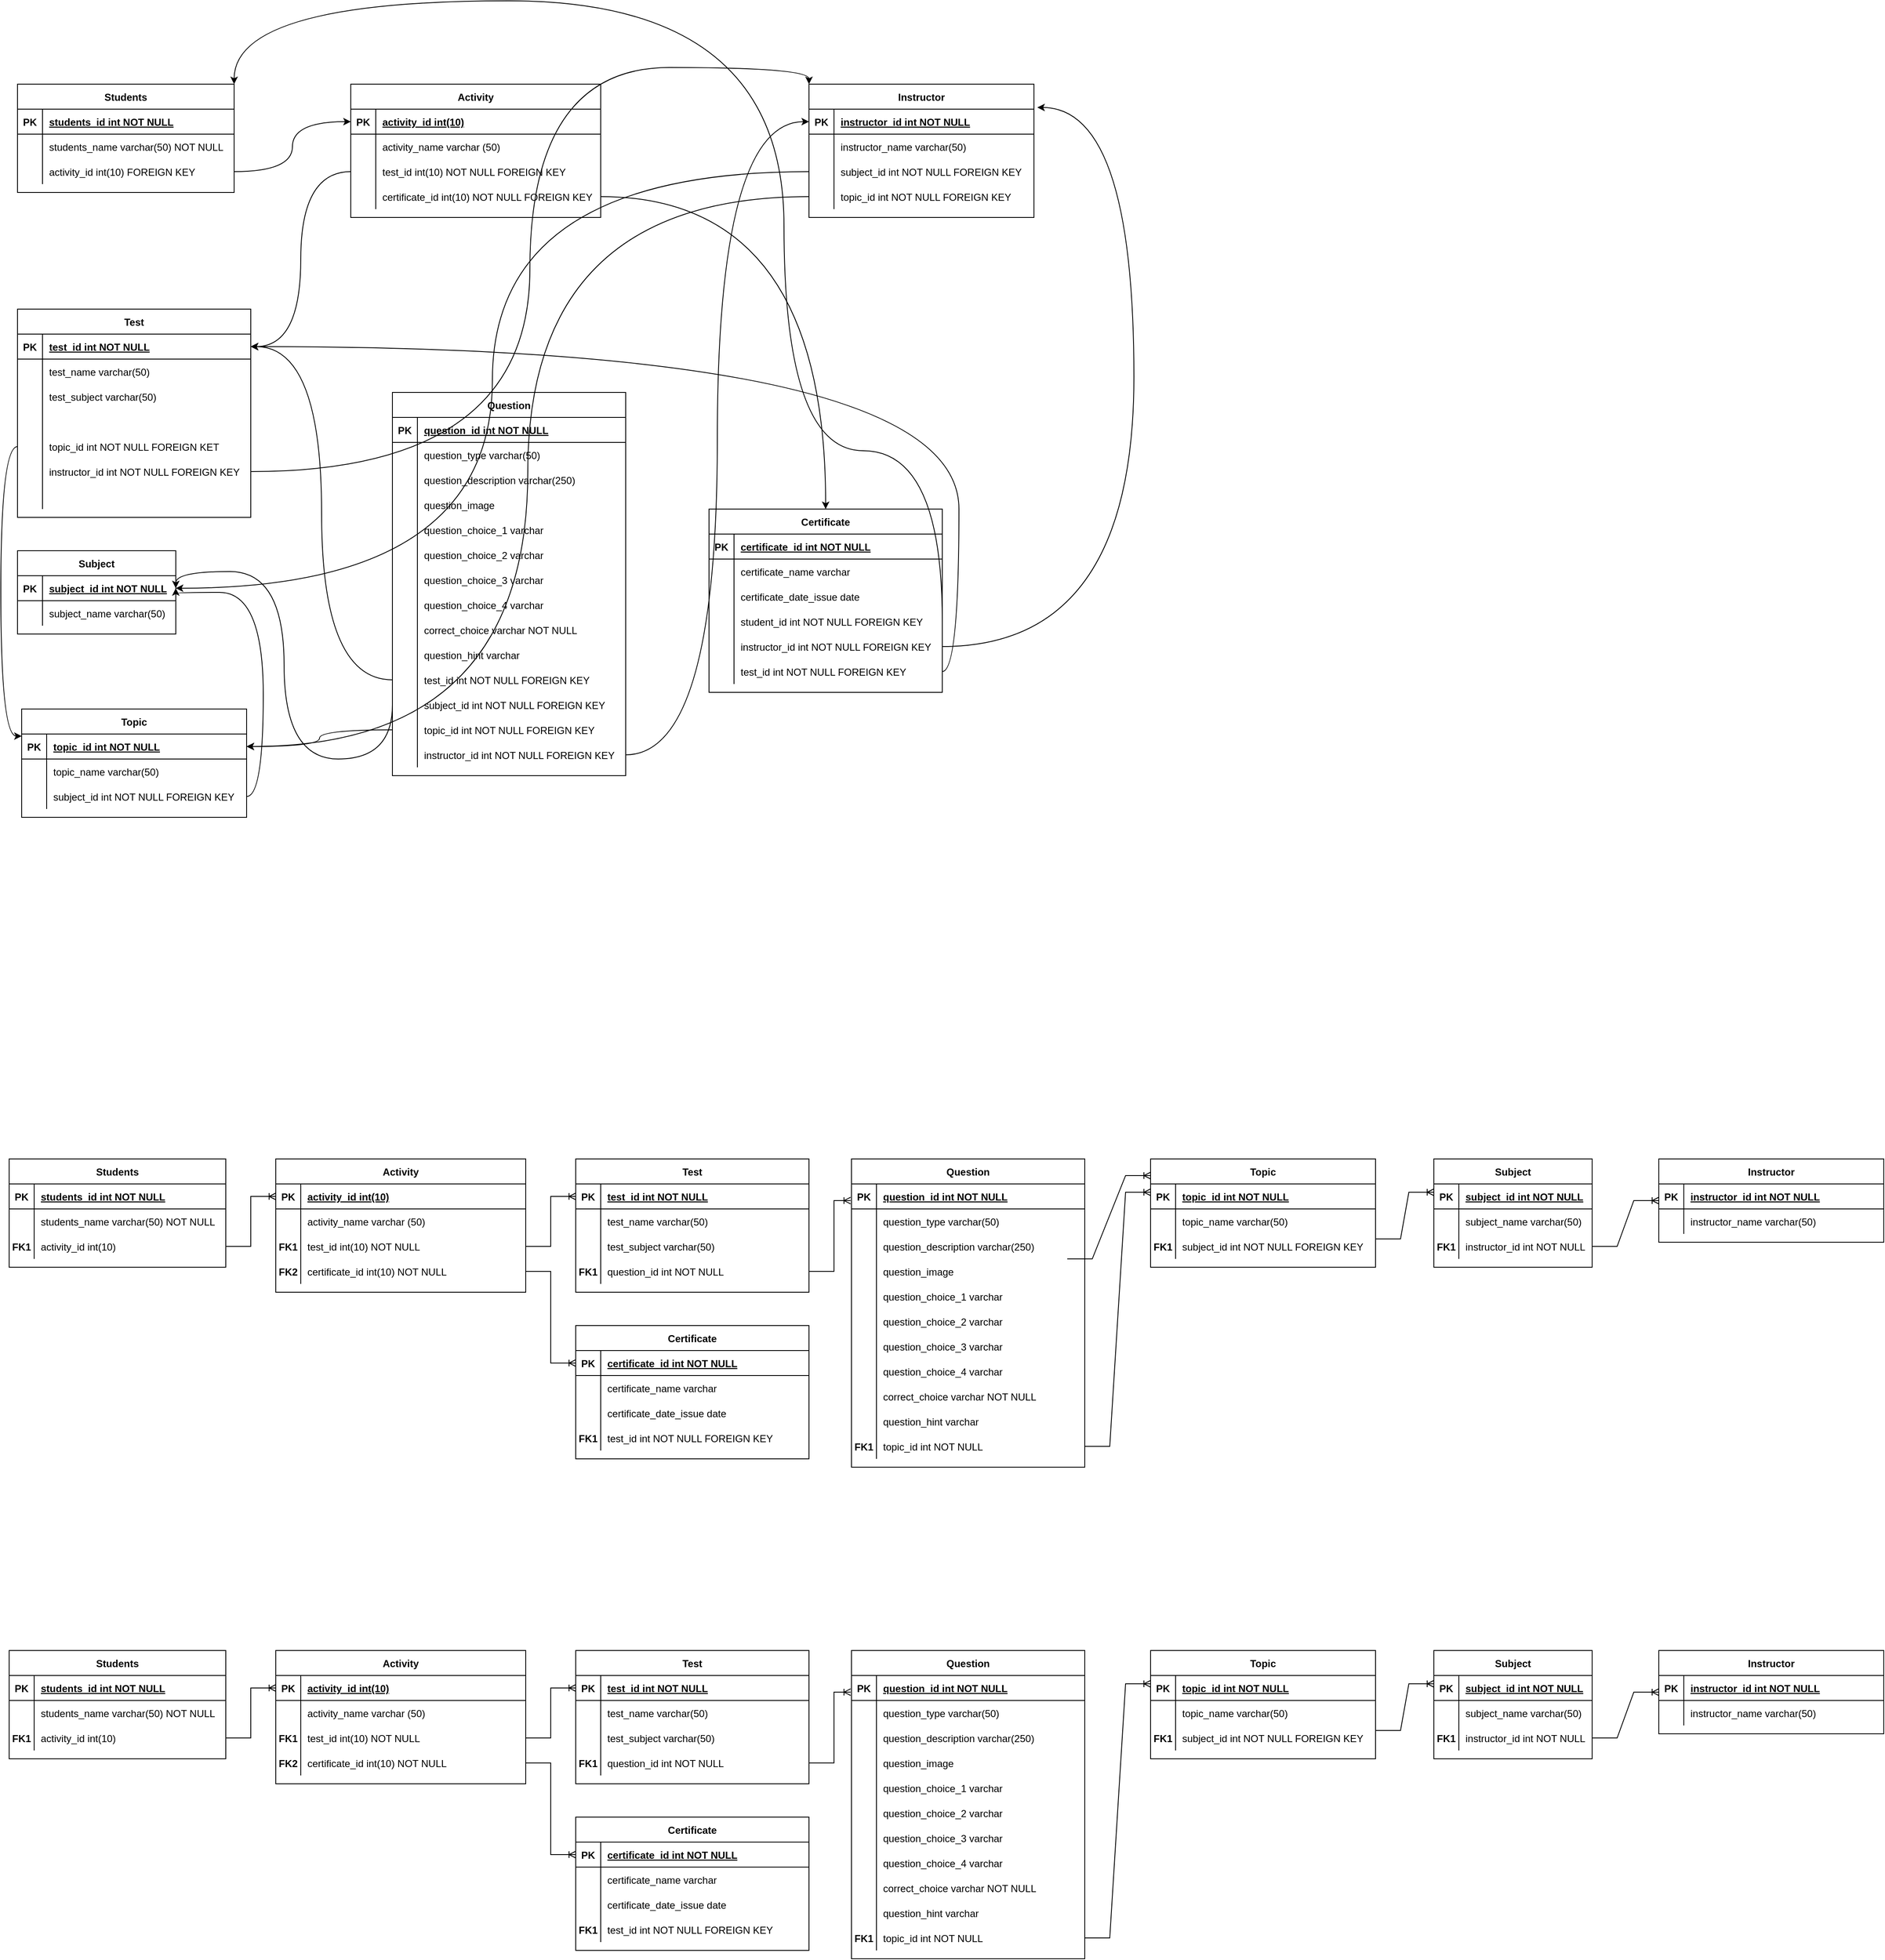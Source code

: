 <mxfile version="15.5.0" type="github">
  <diagram id="R2lEEEUBdFMjLlhIrx00" name="Page-1">
    <mxGraphModel dx="4065" dy="2493" grid="1" gridSize="10" guides="1" tooltips="1" connect="1" arrows="1" fold="1" page="1" pageScale="1" pageWidth="850" pageHeight="1100" math="0" shadow="0" extFonts="Permanent Marker^https://fonts.googleapis.com/css?family=Permanent+Marker">
      <root>
        <mxCell id="0" />
        <mxCell id="1" parent="0" />
        <mxCell id="lBh9mpiNAnU0BXQjj3n8-461" value="Students" style="shape=table;startSize=30;container=1;collapsible=1;childLayout=tableLayout;fixedRows=1;rowLines=0;fontStyle=1;align=center;resizeLast=1;" vertex="1" parent="1">
          <mxGeometry x="-1630" y="-930" width="260" height="130" as="geometry" />
        </mxCell>
        <mxCell id="lBh9mpiNAnU0BXQjj3n8-462" value="" style="shape=partialRectangle;collapsible=0;dropTarget=0;pointerEvents=0;fillColor=none;points=[[0,0.5],[1,0.5]];portConstraint=eastwest;top=0;left=0;right=0;bottom=1;" vertex="1" parent="lBh9mpiNAnU0BXQjj3n8-461">
          <mxGeometry y="30" width="260" height="30" as="geometry" />
        </mxCell>
        <mxCell id="lBh9mpiNAnU0BXQjj3n8-463" value="PK" style="shape=partialRectangle;overflow=hidden;connectable=0;fillColor=none;top=0;left=0;bottom=0;right=0;fontStyle=1;" vertex="1" parent="lBh9mpiNAnU0BXQjj3n8-462">
          <mxGeometry width="30" height="30" as="geometry">
            <mxRectangle width="30" height="30" as="alternateBounds" />
          </mxGeometry>
        </mxCell>
        <mxCell id="lBh9mpiNAnU0BXQjj3n8-464" value="students_id int NOT NULL " style="shape=partialRectangle;overflow=hidden;connectable=0;fillColor=none;top=0;left=0;bottom=0;right=0;align=left;spacingLeft=6;fontStyle=5;" vertex="1" parent="lBh9mpiNAnU0BXQjj3n8-462">
          <mxGeometry x="30" width="230" height="30" as="geometry">
            <mxRectangle width="230" height="30" as="alternateBounds" />
          </mxGeometry>
        </mxCell>
        <mxCell id="lBh9mpiNAnU0BXQjj3n8-465" value="" style="shape=partialRectangle;collapsible=0;dropTarget=0;pointerEvents=0;fillColor=none;points=[[0,0.5],[1,0.5]];portConstraint=eastwest;top=0;left=0;right=0;bottom=0;" vertex="1" parent="lBh9mpiNAnU0BXQjj3n8-461">
          <mxGeometry y="60" width="260" height="30" as="geometry" />
        </mxCell>
        <mxCell id="lBh9mpiNAnU0BXQjj3n8-466" value="" style="shape=partialRectangle;overflow=hidden;connectable=0;fillColor=none;top=0;left=0;bottom=0;right=0;" vertex="1" parent="lBh9mpiNAnU0BXQjj3n8-465">
          <mxGeometry width="30" height="30" as="geometry">
            <mxRectangle width="30" height="30" as="alternateBounds" />
          </mxGeometry>
        </mxCell>
        <mxCell id="lBh9mpiNAnU0BXQjj3n8-467" value="students_name varchar(50) NOT NULL" style="shape=partialRectangle;overflow=hidden;connectable=0;fillColor=none;top=0;left=0;bottom=0;right=0;align=left;spacingLeft=6;" vertex="1" parent="lBh9mpiNAnU0BXQjj3n8-465">
          <mxGeometry x="30" width="230" height="30" as="geometry">
            <mxRectangle width="230" height="30" as="alternateBounds" />
          </mxGeometry>
        </mxCell>
        <mxCell id="lBh9mpiNAnU0BXQjj3n8-468" value="" style="shape=partialRectangle;collapsible=0;dropTarget=0;pointerEvents=0;fillColor=none;points=[[0,0.5],[1,0.5]];portConstraint=eastwest;top=0;left=0;right=0;bottom=0;" vertex="1" parent="lBh9mpiNAnU0BXQjj3n8-461">
          <mxGeometry y="90" width="260" height="30" as="geometry" />
        </mxCell>
        <mxCell id="lBh9mpiNAnU0BXQjj3n8-469" value="" style="shape=partialRectangle;overflow=hidden;connectable=0;fillColor=none;top=0;left=0;bottom=0;right=0;" vertex="1" parent="lBh9mpiNAnU0BXQjj3n8-468">
          <mxGeometry width="30" height="30" as="geometry">
            <mxRectangle width="30" height="30" as="alternateBounds" />
          </mxGeometry>
        </mxCell>
        <mxCell id="lBh9mpiNAnU0BXQjj3n8-470" value="activity_id int(10) FOREIGN KEY" style="shape=partialRectangle;overflow=hidden;connectable=0;fillColor=none;top=0;left=0;bottom=0;right=0;align=left;spacingLeft=6;" vertex="1" parent="lBh9mpiNAnU0BXQjj3n8-468">
          <mxGeometry x="30" width="230" height="30" as="geometry">
            <mxRectangle width="230" height="30" as="alternateBounds" />
          </mxGeometry>
        </mxCell>
        <mxCell id="lBh9mpiNAnU0BXQjj3n8-471" value="Activity" style="shape=table;startSize=30;container=1;collapsible=1;childLayout=tableLayout;fixedRows=1;rowLines=0;fontStyle=1;align=center;resizeLast=1;" vertex="1" parent="1">
          <mxGeometry x="-1230" y="-930" width="300" height="160" as="geometry" />
        </mxCell>
        <mxCell id="lBh9mpiNAnU0BXQjj3n8-472" value="" style="shape=partialRectangle;collapsible=0;dropTarget=0;pointerEvents=0;fillColor=none;points=[[0,0.5],[1,0.5]];portConstraint=eastwest;top=0;left=0;right=0;bottom=1;" vertex="1" parent="lBh9mpiNAnU0BXQjj3n8-471">
          <mxGeometry y="30" width="300" height="30" as="geometry" />
        </mxCell>
        <mxCell id="lBh9mpiNAnU0BXQjj3n8-473" value="PK" style="shape=partialRectangle;overflow=hidden;connectable=0;fillColor=none;top=0;left=0;bottom=0;right=0;fontStyle=1;" vertex="1" parent="lBh9mpiNAnU0BXQjj3n8-472">
          <mxGeometry width="30" height="30" as="geometry">
            <mxRectangle width="30" height="30" as="alternateBounds" />
          </mxGeometry>
        </mxCell>
        <mxCell id="lBh9mpiNAnU0BXQjj3n8-474" value="activity_id int(10) " style="shape=partialRectangle;overflow=hidden;connectable=0;fillColor=none;top=0;left=0;bottom=0;right=0;align=left;spacingLeft=6;fontStyle=5;" vertex="1" parent="lBh9mpiNAnU0BXQjj3n8-472">
          <mxGeometry x="30" width="270" height="30" as="geometry">
            <mxRectangle width="270" height="30" as="alternateBounds" />
          </mxGeometry>
        </mxCell>
        <mxCell id="lBh9mpiNAnU0BXQjj3n8-475" value="" style="shape=partialRectangle;collapsible=0;dropTarget=0;pointerEvents=0;fillColor=none;points=[[0,0.5],[1,0.5]];portConstraint=eastwest;top=0;left=0;right=0;bottom=0;" vertex="1" parent="lBh9mpiNAnU0BXQjj3n8-471">
          <mxGeometry y="60" width="300" height="30" as="geometry" />
        </mxCell>
        <mxCell id="lBh9mpiNAnU0BXQjj3n8-476" value="" style="shape=partialRectangle;overflow=hidden;connectable=0;fillColor=none;top=0;left=0;bottom=0;right=0;" vertex="1" parent="lBh9mpiNAnU0BXQjj3n8-475">
          <mxGeometry width="30" height="30" as="geometry">
            <mxRectangle width="30" height="30" as="alternateBounds" />
          </mxGeometry>
        </mxCell>
        <mxCell id="lBh9mpiNAnU0BXQjj3n8-477" value="activity_name varchar (50)" style="shape=partialRectangle;overflow=hidden;connectable=0;fillColor=none;top=0;left=0;bottom=0;right=0;align=left;spacingLeft=6;" vertex="1" parent="lBh9mpiNAnU0BXQjj3n8-475">
          <mxGeometry x="30" width="270" height="30" as="geometry">
            <mxRectangle width="270" height="30" as="alternateBounds" />
          </mxGeometry>
        </mxCell>
        <mxCell id="lBh9mpiNAnU0BXQjj3n8-478" value="" style="shape=partialRectangle;collapsible=0;dropTarget=0;pointerEvents=0;fillColor=none;points=[[0,0.5],[1,0.5]];portConstraint=eastwest;top=0;left=0;right=0;bottom=0;" vertex="1" parent="lBh9mpiNAnU0BXQjj3n8-471">
          <mxGeometry y="90" width="300" height="30" as="geometry" />
        </mxCell>
        <mxCell id="lBh9mpiNAnU0BXQjj3n8-479" value="" style="shape=partialRectangle;overflow=hidden;connectable=0;fillColor=none;top=0;left=0;bottom=0;right=0;" vertex="1" parent="lBh9mpiNAnU0BXQjj3n8-478">
          <mxGeometry width="30" height="30" as="geometry">
            <mxRectangle width="30" height="30" as="alternateBounds" />
          </mxGeometry>
        </mxCell>
        <mxCell id="lBh9mpiNAnU0BXQjj3n8-480" value="test_id int(10) NOT NULL FOREIGN KEY" style="shape=partialRectangle;overflow=hidden;connectable=0;fillColor=none;top=0;left=0;bottom=0;right=0;align=left;spacingLeft=6;" vertex="1" parent="lBh9mpiNAnU0BXQjj3n8-478">
          <mxGeometry x="30" width="270" height="30" as="geometry">
            <mxRectangle width="270" height="30" as="alternateBounds" />
          </mxGeometry>
        </mxCell>
        <mxCell id="lBh9mpiNAnU0BXQjj3n8-481" value="" style="shape=partialRectangle;collapsible=0;dropTarget=0;pointerEvents=0;fillColor=none;points=[[0,0.5],[1,0.5]];portConstraint=eastwest;top=0;left=0;right=0;bottom=0;" vertex="1" parent="lBh9mpiNAnU0BXQjj3n8-471">
          <mxGeometry y="120" width="300" height="30" as="geometry" />
        </mxCell>
        <mxCell id="lBh9mpiNAnU0BXQjj3n8-482" value="" style="shape=partialRectangle;overflow=hidden;connectable=0;fillColor=none;top=0;left=0;bottom=0;right=0;" vertex="1" parent="lBh9mpiNAnU0BXQjj3n8-481">
          <mxGeometry width="30" height="30" as="geometry">
            <mxRectangle width="30" height="30" as="alternateBounds" />
          </mxGeometry>
        </mxCell>
        <mxCell id="lBh9mpiNAnU0BXQjj3n8-483" value="certificate_id int(10) NOT NULL FOREIGN KEY" style="shape=partialRectangle;overflow=hidden;connectable=0;fillColor=none;top=0;left=0;bottom=0;right=0;align=left;spacingLeft=6;" vertex="1" parent="lBh9mpiNAnU0BXQjj3n8-481">
          <mxGeometry x="30" width="270" height="30" as="geometry">
            <mxRectangle width="270" height="30" as="alternateBounds" />
          </mxGeometry>
        </mxCell>
        <mxCell id="lBh9mpiNAnU0BXQjj3n8-484" value="Test" style="shape=table;startSize=30;container=1;collapsible=1;childLayout=tableLayout;fixedRows=1;rowLines=0;fontStyle=1;align=center;resizeLast=1;" vertex="1" parent="1">
          <mxGeometry x="-1630" y="-660" width="280" height="250" as="geometry" />
        </mxCell>
        <mxCell id="lBh9mpiNAnU0BXQjj3n8-485" value="" style="shape=partialRectangle;collapsible=0;dropTarget=0;pointerEvents=0;fillColor=none;points=[[0,0.5],[1,0.5]];portConstraint=eastwest;top=0;left=0;right=0;bottom=1;" vertex="1" parent="lBh9mpiNAnU0BXQjj3n8-484">
          <mxGeometry y="30" width="280" height="30" as="geometry" />
        </mxCell>
        <mxCell id="lBh9mpiNAnU0BXQjj3n8-486" value="PK" style="shape=partialRectangle;overflow=hidden;connectable=0;fillColor=none;top=0;left=0;bottom=0;right=0;fontStyle=1;" vertex="1" parent="lBh9mpiNAnU0BXQjj3n8-485">
          <mxGeometry width="30" height="30" as="geometry">
            <mxRectangle width="30" height="30" as="alternateBounds" />
          </mxGeometry>
        </mxCell>
        <mxCell id="lBh9mpiNAnU0BXQjj3n8-487" value="test_id int NOT NULL " style="shape=partialRectangle;overflow=hidden;connectable=0;fillColor=none;top=0;left=0;bottom=0;right=0;align=left;spacingLeft=6;fontStyle=5;" vertex="1" parent="lBh9mpiNAnU0BXQjj3n8-485">
          <mxGeometry x="30" width="250" height="30" as="geometry">
            <mxRectangle width="250" height="30" as="alternateBounds" />
          </mxGeometry>
        </mxCell>
        <mxCell id="lBh9mpiNAnU0BXQjj3n8-488" value="" style="shape=partialRectangle;collapsible=0;dropTarget=0;pointerEvents=0;fillColor=none;points=[[0,0.5],[1,0.5]];portConstraint=eastwest;top=0;left=0;right=0;bottom=0;" vertex="1" parent="lBh9mpiNAnU0BXQjj3n8-484">
          <mxGeometry y="60" width="280" height="30" as="geometry" />
        </mxCell>
        <mxCell id="lBh9mpiNAnU0BXQjj3n8-489" value="" style="shape=partialRectangle;overflow=hidden;connectable=0;fillColor=none;top=0;left=0;bottom=0;right=0;" vertex="1" parent="lBh9mpiNAnU0BXQjj3n8-488">
          <mxGeometry width="30" height="30" as="geometry">
            <mxRectangle width="30" height="30" as="alternateBounds" />
          </mxGeometry>
        </mxCell>
        <mxCell id="lBh9mpiNAnU0BXQjj3n8-490" value="test_name varchar(50)" style="shape=partialRectangle;overflow=hidden;connectable=0;fillColor=none;top=0;left=0;bottom=0;right=0;align=left;spacingLeft=6;" vertex="1" parent="lBh9mpiNAnU0BXQjj3n8-488">
          <mxGeometry x="30" width="250" height="30" as="geometry">
            <mxRectangle width="250" height="30" as="alternateBounds" />
          </mxGeometry>
        </mxCell>
        <mxCell id="lBh9mpiNAnU0BXQjj3n8-491" value="" style="shape=partialRectangle;collapsible=0;dropTarget=0;pointerEvents=0;fillColor=none;points=[[0,0.5],[1,0.5]];portConstraint=eastwest;top=0;left=0;right=0;bottom=0;" vertex="1" parent="lBh9mpiNAnU0BXQjj3n8-484">
          <mxGeometry y="90" width="280" height="30" as="geometry" />
        </mxCell>
        <mxCell id="lBh9mpiNAnU0BXQjj3n8-492" value="" style="shape=partialRectangle;overflow=hidden;connectable=0;fillColor=none;top=0;left=0;bottom=0;right=0;" vertex="1" parent="lBh9mpiNAnU0BXQjj3n8-491">
          <mxGeometry width="30" height="30" as="geometry">
            <mxRectangle width="30" height="30" as="alternateBounds" />
          </mxGeometry>
        </mxCell>
        <mxCell id="lBh9mpiNAnU0BXQjj3n8-493" value="test_subject varchar(50)" style="shape=partialRectangle;overflow=hidden;connectable=0;fillColor=none;top=0;left=0;bottom=0;right=0;align=left;spacingLeft=6;" vertex="1" parent="lBh9mpiNAnU0BXQjj3n8-491">
          <mxGeometry x="30" width="250" height="30" as="geometry">
            <mxRectangle width="250" height="30" as="alternateBounds" />
          </mxGeometry>
        </mxCell>
        <mxCell id="lBh9mpiNAnU0BXQjj3n8-494" value="" style="shape=partialRectangle;collapsible=0;dropTarget=0;pointerEvents=0;fillColor=none;points=[[0,0.5],[1,0.5]];portConstraint=eastwest;top=0;left=0;right=0;bottom=0;" vertex="1" parent="lBh9mpiNAnU0BXQjj3n8-484">
          <mxGeometry y="120" width="280" height="30" as="geometry" />
        </mxCell>
        <mxCell id="lBh9mpiNAnU0BXQjj3n8-495" value="" style="shape=partialRectangle;overflow=hidden;connectable=0;fillColor=none;top=0;left=0;bottom=0;right=0;" vertex="1" parent="lBh9mpiNAnU0BXQjj3n8-494">
          <mxGeometry width="30" height="30" as="geometry">
            <mxRectangle width="30" height="30" as="alternateBounds" />
          </mxGeometry>
        </mxCell>
        <mxCell id="lBh9mpiNAnU0BXQjj3n8-496" value="" style="shape=partialRectangle;overflow=hidden;connectable=0;fillColor=none;top=0;left=0;bottom=0;right=0;align=left;spacingLeft=6;" vertex="1" parent="lBh9mpiNAnU0BXQjj3n8-494">
          <mxGeometry x="30" width="250" height="30" as="geometry">
            <mxRectangle width="250" height="30" as="alternateBounds" />
          </mxGeometry>
        </mxCell>
        <mxCell id="lBh9mpiNAnU0BXQjj3n8-497" value="" style="shape=partialRectangle;collapsible=0;dropTarget=0;pointerEvents=0;fillColor=none;points=[[0,0.5],[1,0.5]];portConstraint=eastwest;top=0;left=0;right=0;bottom=0;" vertex="1" parent="lBh9mpiNAnU0BXQjj3n8-484">
          <mxGeometry y="150" width="280" height="30" as="geometry" />
        </mxCell>
        <mxCell id="lBh9mpiNAnU0BXQjj3n8-498" value="" style="shape=partialRectangle;overflow=hidden;connectable=0;fillColor=none;top=0;left=0;bottom=0;right=0;" vertex="1" parent="lBh9mpiNAnU0BXQjj3n8-497">
          <mxGeometry width="30" height="30" as="geometry">
            <mxRectangle width="30" height="30" as="alternateBounds" />
          </mxGeometry>
        </mxCell>
        <mxCell id="lBh9mpiNAnU0BXQjj3n8-499" value="topic_id int NOT NULL FOREIGN KET" style="shape=partialRectangle;overflow=hidden;connectable=0;fillColor=none;top=0;left=0;bottom=0;right=0;align=left;spacingLeft=6;" vertex="1" parent="lBh9mpiNAnU0BXQjj3n8-497">
          <mxGeometry x="30" width="250" height="30" as="geometry">
            <mxRectangle width="250" height="30" as="alternateBounds" />
          </mxGeometry>
        </mxCell>
        <mxCell id="lBh9mpiNAnU0BXQjj3n8-500" value="" style="shape=partialRectangle;collapsible=0;dropTarget=0;pointerEvents=0;fillColor=none;points=[[0,0.5],[1,0.5]];portConstraint=eastwest;top=0;left=0;right=0;bottom=0;" vertex="1" parent="lBh9mpiNAnU0BXQjj3n8-484">
          <mxGeometry y="180" width="280" height="30" as="geometry" />
        </mxCell>
        <mxCell id="lBh9mpiNAnU0BXQjj3n8-501" value="" style="shape=partialRectangle;overflow=hidden;connectable=0;fillColor=none;top=0;left=0;bottom=0;right=0;" vertex="1" parent="lBh9mpiNAnU0BXQjj3n8-500">
          <mxGeometry width="30" height="30" as="geometry">
            <mxRectangle width="30" height="30" as="alternateBounds" />
          </mxGeometry>
        </mxCell>
        <mxCell id="lBh9mpiNAnU0BXQjj3n8-502" value="instructor_id int NOT NULL FOREIGN KEY" style="shape=partialRectangle;overflow=hidden;connectable=0;fillColor=none;top=0;left=0;bottom=0;right=0;align=left;spacingLeft=6;" vertex="1" parent="lBh9mpiNAnU0BXQjj3n8-500">
          <mxGeometry x="30" width="250" height="30" as="geometry">
            <mxRectangle width="250" height="30" as="alternateBounds" />
          </mxGeometry>
        </mxCell>
        <mxCell id="lBh9mpiNAnU0BXQjj3n8-503" value="" style="shape=partialRectangle;collapsible=0;dropTarget=0;pointerEvents=0;fillColor=none;points=[[0,0.5],[1,0.5]];portConstraint=eastwest;top=0;left=0;right=0;bottom=0;" vertex="1" parent="lBh9mpiNAnU0BXQjj3n8-484">
          <mxGeometry y="210" width="280" height="30" as="geometry" />
        </mxCell>
        <mxCell id="lBh9mpiNAnU0BXQjj3n8-504" value="" style="shape=partialRectangle;overflow=hidden;connectable=0;fillColor=none;top=0;left=0;bottom=0;right=0;" vertex="1" parent="lBh9mpiNAnU0BXQjj3n8-503">
          <mxGeometry width="30" height="30" as="geometry">
            <mxRectangle width="30" height="30" as="alternateBounds" />
          </mxGeometry>
        </mxCell>
        <mxCell id="lBh9mpiNAnU0BXQjj3n8-505" value="" style="shape=partialRectangle;overflow=hidden;connectable=0;fillColor=none;top=0;left=0;bottom=0;right=0;align=left;spacingLeft=6;" vertex="1" parent="lBh9mpiNAnU0BXQjj3n8-503">
          <mxGeometry x="30" width="250" height="30" as="geometry">
            <mxRectangle width="250" height="30" as="alternateBounds" />
          </mxGeometry>
        </mxCell>
        <mxCell id="lBh9mpiNAnU0BXQjj3n8-506" value="Question" style="shape=table;startSize=30;container=1;collapsible=1;childLayout=tableLayout;fixedRows=1;rowLines=0;fontStyle=1;align=center;resizeLast=1;" vertex="1" parent="1">
          <mxGeometry x="-1180" y="-560" width="280" height="460" as="geometry" />
        </mxCell>
        <mxCell id="lBh9mpiNAnU0BXQjj3n8-507" value="" style="shape=partialRectangle;collapsible=0;dropTarget=0;pointerEvents=0;fillColor=none;points=[[0,0.5],[1,0.5]];portConstraint=eastwest;top=0;left=0;right=0;bottom=1;" vertex="1" parent="lBh9mpiNAnU0BXQjj3n8-506">
          <mxGeometry y="30" width="280" height="30" as="geometry" />
        </mxCell>
        <mxCell id="lBh9mpiNAnU0BXQjj3n8-508" value="PK" style="shape=partialRectangle;overflow=hidden;connectable=0;fillColor=none;top=0;left=0;bottom=0;right=0;fontStyle=1;" vertex="1" parent="lBh9mpiNAnU0BXQjj3n8-507">
          <mxGeometry width="30" height="30" as="geometry">
            <mxRectangle width="30" height="30" as="alternateBounds" />
          </mxGeometry>
        </mxCell>
        <mxCell id="lBh9mpiNAnU0BXQjj3n8-509" value="question_id int NOT NULL " style="shape=partialRectangle;overflow=hidden;connectable=0;fillColor=none;top=0;left=0;bottom=0;right=0;align=left;spacingLeft=6;fontStyle=5;" vertex="1" parent="lBh9mpiNAnU0BXQjj3n8-507">
          <mxGeometry x="30" width="250" height="30" as="geometry">
            <mxRectangle width="250" height="30" as="alternateBounds" />
          </mxGeometry>
        </mxCell>
        <mxCell id="lBh9mpiNAnU0BXQjj3n8-510" value="" style="shape=partialRectangle;collapsible=0;dropTarget=0;pointerEvents=0;fillColor=none;points=[[0,0.5],[1,0.5]];portConstraint=eastwest;top=0;left=0;right=0;bottom=0;" vertex="1" parent="lBh9mpiNAnU0BXQjj3n8-506">
          <mxGeometry y="60" width="280" height="30" as="geometry" />
        </mxCell>
        <mxCell id="lBh9mpiNAnU0BXQjj3n8-511" value="" style="shape=partialRectangle;overflow=hidden;connectable=0;fillColor=none;top=0;left=0;bottom=0;right=0;" vertex="1" parent="lBh9mpiNAnU0BXQjj3n8-510">
          <mxGeometry width="30" height="30" as="geometry">
            <mxRectangle width="30" height="30" as="alternateBounds" />
          </mxGeometry>
        </mxCell>
        <mxCell id="lBh9mpiNAnU0BXQjj3n8-512" value="question_type varchar(50)" style="shape=partialRectangle;overflow=hidden;connectable=0;fillColor=none;top=0;left=0;bottom=0;right=0;align=left;spacingLeft=6;" vertex="1" parent="lBh9mpiNAnU0BXQjj3n8-510">
          <mxGeometry x="30" width="250" height="30" as="geometry">
            <mxRectangle width="250" height="30" as="alternateBounds" />
          </mxGeometry>
        </mxCell>
        <mxCell id="lBh9mpiNAnU0BXQjj3n8-513" value="" style="shape=partialRectangle;collapsible=0;dropTarget=0;pointerEvents=0;fillColor=none;points=[[0,0.5],[1,0.5]];portConstraint=eastwest;top=0;left=0;right=0;bottom=0;" vertex="1" parent="lBh9mpiNAnU0BXQjj3n8-506">
          <mxGeometry y="90" width="280" height="30" as="geometry" />
        </mxCell>
        <mxCell id="lBh9mpiNAnU0BXQjj3n8-514" value="" style="shape=partialRectangle;overflow=hidden;connectable=0;fillColor=none;top=0;left=0;bottom=0;right=0;" vertex="1" parent="lBh9mpiNAnU0BXQjj3n8-513">
          <mxGeometry width="30" height="30" as="geometry">
            <mxRectangle width="30" height="30" as="alternateBounds" />
          </mxGeometry>
        </mxCell>
        <mxCell id="lBh9mpiNAnU0BXQjj3n8-515" value="question_description varchar(250)" style="shape=partialRectangle;overflow=hidden;connectable=0;fillColor=none;top=0;left=0;bottom=0;right=0;align=left;spacingLeft=6;" vertex="1" parent="lBh9mpiNAnU0BXQjj3n8-513">
          <mxGeometry x="30" width="250" height="30" as="geometry">
            <mxRectangle width="250" height="30" as="alternateBounds" />
          </mxGeometry>
        </mxCell>
        <mxCell id="lBh9mpiNAnU0BXQjj3n8-516" value="" style="shape=partialRectangle;collapsible=0;dropTarget=0;pointerEvents=0;fillColor=none;points=[[0,0.5],[1,0.5]];portConstraint=eastwest;top=0;left=0;right=0;bottom=0;" vertex="1" parent="lBh9mpiNAnU0BXQjj3n8-506">
          <mxGeometry y="120" width="280" height="30" as="geometry" />
        </mxCell>
        <mxCell id="lBh9mpiNAnU0BXQjj3n8-517" value="" style="shape=partialRectangle;overflow=hidden;connectable=0;fillColor=none;top=0;left=0;bottom=0;right=0;" vertex="1" parent="lBh9mpiNAnU0BXQjj3n8-516">
          <mxGeometry width="30" height="30" as="geometry">
            <mxRectangle width="30" height="30" as="alternateBounds" />
          </mxGeometry>
        </mxCell>
        <mxCell id="lBh9mpiNAnU0BXQjj3n8-518" value="question_image" style="shape=partialRectangle;overflow=hidden;connectable=0;fillColor=none;top=0;left=0;bottom=0;right=0;align=left;spacingLeft=6;" vertex="1" parent="lBh9mpiNAnU0BXQjj3n8-516">
          <mxGeometry x="30" width="250" height="30" as="geometry">
            <mxRectangle width="250" height="30" as="alternateBounds" />
          </mxGeometry>
        </mxCell>
        <mxCell id="lBh9mpiNAnU0BXQjj3n8-519" value="" style="shape=partialRectangle;collapsible=0;dropTarget=0;pointerEvents=0;fillColor=none;points=[[0,0.5],[1,0.5]];portConstraint=eastwest;top=0;left=0;right=0;bottom=0;" vertex="1" parent="lBh9mpiNAnU0BXQjj3n8-506">
          <mxGeometry y="150" width="280" height="30" as="geometry" />
        </mxCell>
        <mxCell id="lBh9mpiNAnU0BXQjj3n8-520" value="" style="shape=partialRectangle;overflow=hidden;connectable=0;fillColor=none;top=0;left=0;bottom=0;right=0;" vertex="1" parent="lBh9mpiNAnU0BXQjj3n8-519">
          <mxGeometry width="30" height="30" as="geometry">
            <mxRectangle width="30" height="30" as="alternateBounds" />
          </mxGeometry>
        </mxCell>
        <mxCell id="lBh9mpiNAnU0BXQjj3n8-521" value="question_choice_1 varchar" style="shape=partialRectangle;overflow=hidden;connectable=0;fillColor=none;top=0;left=0;bottom=0;right=0;align=left;spacingLeft=6;" vertex="1" parent="lBh9mpiNAnU0BXQjj3n8-519">
          <mxGeometry x="30" width="250" height="30" as="geometry">
            <mxRectangle width="250" height="30" as="alternateBounds" />
          </mxGeometry>
        </mxCell>
        <mxCell id="lBh9mpiNAnU0BXQjj3n8-522" value="" style="shape=partialRectangle;collapsible=0;dropTarget=0;pointerEvents=0;fillColor=none;points=[[0,0.5],[1,0.5]];portConstraint=eastwest;top=0;left=0;right=0;bottom=0;" vertex="1" parent="lBh9mpiNAnU0BXQjj3n8-506">
          <mxGeometry y="180" width="280" height="30" as="geometry" />
        </mxCell>
        <mxCell id="lBh9mpiNAnU0BXQjj3n8-523" value="" style="shape=partialRectangle;overflow=hidden;connectable=0;fillColor=none;top=0;left=0;bottom=0;right=0;" vertex="1" parent="lBh9mpiNAnU0BXQjj3n8-522">
          <mxGeometry width="30" height="30" as="geometry">
            <mxRectangle width="30" height="30" as="alternateBounds" />
          </mxGeometry>
        </mxCell>
        <mxCell id="lBh9mpiNAnU0BXQjj3n8-524" value="question_choice_2 varchar" style="shape=partialRectangle;overflow=hidden;connectable=0;fillColor=none;top=0;left=0;bottom=0;right=0;align=left;spacingLeft=6;" vertex="1" parent="lBh9mpiNAnU0BXQjj3n8-522">
          <mxGeometry x="30" width="250" height="30" as="geometry">
            <mxRectangle width="250" height="30" as="alternateBounds" />
          </mxGeometry>
        </mxCell>
        <mxCell id="lBh9mpiNAnU0BXQjj3n8-525" value="" style="shape=partialRectangle;collapsible=0;dropTarget=0;pointerEvents=0;fillColor=none;points=[[0,0.5],[1,0.5]];portConstraint=eastwest;top=0;left=0;right=0;bottom=0;" vertex="1" parent="lBh9mpiNAnU0BXQjj3n8-506">
          <mxGeometry y="210" width="280" height="30" as="geometry" />
        </mxCell>
        <mxCell id="lBh9mpiNAnU0BXQjj3n8-526" value="" style="shape=partialRectangle;overflow=hidden;connectable=0;fillColor=none;top=0;left=0;bottom=0;right=0;" vertex="1" parent="lBh9mpiNAnU0BXQjj3n8-525">
          <mxGeometry width="30" height="30" as="geometry">
            <mxRectangle width="30" height="30" as="alternateBounds" />
          </mxGeometry>
        </mxCell>
        <mxCell id="lBh9mpiNAnU0BXQjj3n8-527" value="question_choice_3 varchar" style="shape=partialRectangle;overflow=hidden;connectable=0;fillColor=none;top=0;left=0;bottom=0;right=0;align=left;spacingLeft=6;" vertex="1" parent="lBh9mpiNAnU0BXQjj3n8-525">
          <mxGeometry x="30" width="250" height="30" as="geometry">
            <mxRectangle width="250" height="30" as="alternateBounds" />
          </mxGeometry>
        </mxCell>
        <mxCell id="lBh9mpiNAnU0BXQjj3n8-528" value="" style="shape=partialRectangle;collapsible=0;dropTarget=0;pointerEvents=0;fillColor=none;points=[[0,0.5],[1,0.5]];portConstraint=eastwest;top=0;left=0;right=0;bottom=0;" vertex="1" parent="lBh9mpiNAnU0BXQjj3n8-506">
          <mxGeometry y="240" width="280" height="30" as="geometry" />
        </mxCell>
        <mxCell id="lBh9mpiNAnU0BXQjj3n8-529" value="" style="shape=partialRectangle;overflow=hidden;connectable=0;fillColor=none;top=0;left=0;bottom=0;right=0;" vertex="1" parent="lBh9mpiNAnU0BXQjj3n8-528">
          <mxGeometry width="30" height="30" as="geometry">
            <mxRectangle width="30" height="30" as="alternateBounds" />
          </mxGeometry>
        </mxCell>
        <mxCell id="lBh9mpiNAnU0BXQjj3n8-530" value="question_choice_4 varchar" style="shape=partialRectangle;overflow=hidden;connectable=0;fillColor=none;top=0;left=0;bottom=0;right=0;align=left;spacingLeft=6;" vertex="1" parent="lBh9mpiNAnU0BXQjj3n8-528">
          <mxGeometry x="30" width="250" height="30" as="geometry">
            <mxRectangle width="250" height="30" as="alternateBounds" />
          </mxGeometry>
        </mxCell>
        <mxCell id="lBh9mpiNAnU0BXQjj3n8-531" value="" style="shape=partialRectangle;collapsible=0;dropTarget=0;pointerEvents=0;fillColor=none;points=[[0,0.5],[1,0.5]];portConstraint=eastwest;top=0;left=0;right=0;bottom=0;" vertex="1" parent="lBh9mpiNAnU0BXQjj3n8-506">
          <mxGeometry y="270" width="280" height="30" as="geometry" />
        </mxCell>
        <mxCell id="lBh9mpiNAnU0BXQjj3n8-532" value="" style="shape=partialRectangle;overflow=hidden;connectable=0;fillColor=none;top=0;left=0;bottom=0;right=0;" vertex="1" parent="lBh9mpiNAnU0BXQjj3n8-531">
          <mxGeometry width="30" height="30" as="geometry">
            <mxRectangle width="30" height="30" as="alternateBounds" />
          </mxGeometry>
        </mxCell>
        <mxCell id="lBh9mpiNAnU0BXQjj3n8-533" value="correct_choice varchar NOT NULL" style="shape=partialRectangle;overflow=hidden;connectable=0;fillColor=none;top=0;left=0;bottom=0;right=0;align=left;spacingLeft=6;" vertex="1" parent="lBh9mpiNAnU0BXQjj3n8-531">
          <mxGeometry x="30" width="250" height="30" as="geometry">
            <mxRectangle width="250" height="30" as="alternateBounds" />
          </mxGeometry>
        </mxCell>
        <mxCell id="lBh9mpiNAnU0BXQjj3n8-534" value="" style="shape=partialRectangle;collapsible=0;dropTarget=0;pointerEvents=0;fillColor=none;points=[[0,0.5],[1,0.5]];portConstraint=eastwest;top=0;left=0;right=0;bottom=0;" vertex="1" parent="lBh9mpiNAnU0BXQjj3n8-506">
          <mxGeometry y="300" width="280" height="30" as="geometry" />
        </mxCell>
        <mxCell id="lBh9mpiNAnU0BXQjj3n8-535" value="" style="shape=partialRectangle;overflow=hidden;connectable=0;fillColor=none;top=0;left=0;bottom=0;right=0;" vertex="1" parent="lBh9mpiNAnU0BXQjj3n8-534">
          <mxGeometry width="30" height="30" as="geometry">
            <mxRectangle width="30" height="30" as="alternateBounds" />
          </mxGeometry>
        </mxCell>
        <mxCell id="lBh9mpiNAnU0BXQjj3n8-536" value="question_hint varchar" style="shape=partialRectangle;overflow=hidden;connectable=0;fillColor=none;top=0;left=0;bottom=0;right=0;align=left;spacingLeft=6;" vertex="1" parent="lBh9mpiNAnU0BXQjj3n8-534">
          <mxGeometry x="30" width="250" height="30" as="geometry">
            <mxRectangle width="250" height="30" as="alternateBounds" />
          </mxGeometry>
        </mxCell>
        <mxCell id="lBh9mpiNAnU0BXQjj3n8-736" style="shape=partialRectangle;collapsible=0;dropTarget=0;pointerEvents=0;fillColor=none;points=[[0,0.5],[1,0.5]];portConstraint=eastwest;top=0;left=0;right=0;bottom=0;" vertex="1" parent="lBh9mpiNAnU0BXQjj3n8-506">
          <mxGeometry y="330" width="280" height="30" as="geometry" />
        </mxCell>
        <mxCell id="lBh9mpiNAnU0BXQjj3n8-737" style="shape=partialRectangle;overflow=hidden;connectable=0;fillColor=none;top=0;left=0;bottom=0;right=0;" vertex="1" parent="lBh9mpiNAnU0BXQjj3n8-736">
          <mxGeometry width="30" height="30" as="geometry">
            <mxRectangle width="30" height="30" as="alternateBounds" />
          </mxGeometry>
        </mxCell>
        <mxCell id="lBh9mpiNAnU0BXQjj3n8-738" value="test_id int NOT NULL FOREIGN KEY" style="shape=partialRectangle;overflow=hidden;connectable=0;fillColor=none;top=0;left=0;bottom=0;right=0;align=left;spacingLeft=6;" vertex="1" parent="lBh9mpiNAnU0BXQjj3n8-736">
          <mxGeometry x="30" width="250" height="30" as="geometry">
            <mxRectangle width="250" height="30" as="alternateBounds" />
          </mxGeometry>
        </mxCell>
        <mxCell id="lBh9mpiNAnU0BXQjj3n8-537" value="" style="shape=partialRectangle;collapsible=0;dropTarget=0;pointerEvents=0;fillColor=none;points=[[0,0.5],[1,0.5]];portConstraint=eastwest;top=0;left=0;right=0;bottom=0;" vertex="1" parent="lBh9mpiNAnU0BXQjj3n8-506">
          <mxGeometry y="360" width="280" height="30" as="geometry" />
        </mxCell>
        <mxCell id="lBh9mpiNAnU0BXQjj3n8-538" value="" style="shape=partialRectangle;overflow=hidden;connectable=0;fillColor=none;top=0;left=0;bottom=0;right=0;" vertex="1" parent="lBh9mpiNAnU0BXQjj3n8-537">
          <mxGeometry width="30" height="30" as="geometry">
            <mxRectangle width="30" height="30" as="alternateBounds" />
          </mxGeometry>
        </mxCell>
        <mxCell id="lBh9mpiNAnU0BXQjj3n8-539" value="subject_id int NOT NULL FOREIGN KEY" style="shape=partialRectangle;overflow=hidden;connectable=0;fillColor=none;top=0;left=0;bottom=0;right=0;align=left;spacingLeft=6;" vertex="1" parent="lBh9mpiNAnU0BXQjj3n8-537">
          <mxGeometry x="30" width="250" height="30" as="geometry">
            <mxRectangle width="250" height="30" as="alternateBounds" />
          </mxGeometry>
        </mxCell>
        <mxCell id="lBh9mpiNAnU0BXQjj3n8-540" value="" style="shape=partialRectangle;collapsible=0;dropTarget=0;pointerEvents=0;fillColor=none;points=[[0,0.5],[1,0.5]];portConstraint=eastwest;top=0;left=0;right=0;bottom=0;" vertex="1" parent="lBh9mpiNAnU0BXQjj3n8-506">
          <mxGeometry y="390" width="280" height="30" as="geometry" />
        </mxCell>
        <mxCell id="lBh9mpiNAnU0BXQjj3n8-541" value="" style="shape=partialRectangle;overflow=hidden;connectable=0;fillColor=none;top=0;left=0;bottom=0;right=0;" vertex="1" parent="lBh9mpiNAnU0BXQjj3n8-540">
          <mxGeometry width="30" height="30" as="geometry">
            <mxRectangle width="30" height="30" as="alternateBounds" />
          </mxGeometry>
        </mxCell>
        <mxCell id="lBh9mpiNAnU0BXQjj3n8-542" value="topic_id int NOT NULL FOREIGN KEY" style="shape=partialRectangle;overflow=hidden;connectable=0;fillColor=none;top=0;left=0;bottom=0;right=0;align=left;spacingLeft=6;" vertex="1" parent="lBh9mpiNAnU0BXQjj3n8-540">
          <mxGeometry x="30" width="250" height="30" as="geometry">
            <mxRectangle width="250" height="30" as="alternateBounds" />
          </mxGeometry>
        </mxCell>
        <mxCell id="lBh9mpiNAnU0BXQjj3n8-543" value="" style="shape=partialRectangle;collapsible=0;dropTarget=0;pointerEvents=0;fillColor=none;points=[[0,0.5],[1,0.5]];portConstraint=eastwest;top=0;left=0;right=0;bottom=0;" vertex="1" parent="lBh9mpiNAnU0BXQjj3n8-506">
          <mxGeometry y="420" width="280" height="30" as="geometry" />
        </mxCell>
        <mxCell id="lBh9mpiNAnU0BXQjj3n8-544" value="" style="shape=partialRectangle;overflow=hidden;connectable=0;fillColor=none;top=0;left=0;bottom=0;right=0;" vertex="1" parent="lBh9mpiNAnU0BXQjj3n8-543">
          <mxGeometry width="30" height="30" as="geometry">
            <mxRectangle width="30" height="30" as="alternateBounds" />
          </mxGeometry>
        </mxCell>
        <mxCell id="lBh9mpiNAnU0BXQjj3n8-545" value="instructor_id int NOT NULL FOREIGN KEY" style="shape=partialRectangle;overflow=hidden;connectable=0;fillColor=none;top=0;left=0;bottom=0;right=0;align=left;spacingLeft=6;" vertex="1" parent="lBh9mpiNAnU0BXQjj3n8-543">
          <mxGeometry x="30" width="250" height="30" as="geometry">
            <mxRectangle width="250" height="30" as="alternateBounds" />
          </mxGeometry>
        </mxCell>
        <mxCell id="lBh9mpiNAnU0BXQjj3n8-546" value="Subject" style="shape=table;startSize=30;container=1;collapsible=1;childLayout=tableLayout;fixedRows=1;rowLines=0;fontStyle=1;align=center;resizeLast=1;" vertex="1" parent="1">
          <mxGeometry x="-1630" y="-370" width="190" height="100" as="geometry" />
        </mxCell>
        <mxCell id="lBh9mpiNAnU0BXQjj3n8-547" value="" style="shape=partialRectangle;collapsible=0;dropTarget=0;pointerEvents=0;fillColor=none;points=[[0,0.5],[1,0.5]];portConstraint=eastwest;top=0;left=0;right=0;bottom=1;" vertex="1" parent="lBh9mpiNAnU0BXQjj3n8-546">
          <mxGeometry y="30" width="190" height="30" as="geometry" />
        </mxCell>
        <mxCell id="lBh9mpiNAnU0BXQjj3n8-548" value="PK" style="shape=partialRectangle;overflow=hidden;connectable=0;fillColor=none;top=0;left=0;bottom=0;right=0;fontStyle=1;" vertex="1" parent="lBh9mpiNAnU0BXQjj3n8-547">
          <mxGeometry width="30" height="30" as="geometry">
            <mxRectangle width="30" height="30" as="alternateBounds" />
          </mxGeometry>
        </mxCell>
        <mxCell id="lBh9mpiNAnU0BXQjj3n8-549" value="subject_id int NOT NULL " style="shape=partialRectangle;overflow=hidden;connectable=0;fillColor=none;top=0;left=0;bottom=0;right=0;align=left;spacingLeft=6;fontStyle=5;" vertex="1" parent="lBh9mpiNAnU0BXQjj3n8-547">
          <mxGeometry x="30" width="160" height="30" as="geometry">
            <mxRectangle width="160" height="30" as="alternateBounds" />
          </mxGeometry>
        </mxCell>
        <mxCell id="lBh9mpiNAnU0BXQjj3n8-550" value="" style="shape=partialRectangle;collapsible=0;dropTarget=0;pointerEvents=0;fillColor=none;points=[[0,0.5],[1,0.5]];portConstraint=eastwest;top=0;left=0;right=0;bottom=0;" vertex="1" parent="lBh9mpiNAnU0BXQjj3n8-546">
          <mxGeometry y="60" width="190" height="30" as="geometry" />
        </mxCell>
        <mxCell id="lBh9mpiNAnU0BXQjj3n8-551" value="" style="shape=partialRectangle;overflow=hidden;connectable=0;fillColor=none;top=0;left=0;bottom=0;right=0;" vertex="1" parent="lBh9mpiNAnU0BXQjj3n8-550">
          <mxGeometry width="30" height="30" as="geometry">
            <mxRectangle width="30" height="30" as="alternateBounds" />
          </mxGeometry>
        </mxCell>
        <mxCell id="lBh9mpiNAnU0BXQjj3n8-552" value="subject_name varchar(50)" style="shape=partialRectangle;overflow=hidden;connectable=0;fillColor=none;top=0;left=0;bottom=0;right=0;align=left;spacingLeft=6;" vertex="1" parent="lBh9mpiNAnU0BXQjj3n8-550">
          <mxGeometry x="30" width="160" height="30" as="geometry">
            <mxRectangle width="160" height="30" as="alternateBounds" />
          </mxGeometry>
        </mxCell>
        <mxCell id="lBh9mpiNAnU0BXQjj3n8-553" value="Topic" style="shape=table;startSize=30;container=1;collapsible=1;childLayout=tableLayout;fixedRows=1;rowLines=0;fontStyle=1;align=center;resizeLast=1;" vertex="1" parent="1">
          <mxGeometry x="-1625" y="-180" width="270" height="130" as="geometry" />
        </mxCell>
        <mxCell id="lBh9mpiNAnU0BXQjj3n8-554" value="" style="shape=partialRectangle;collapsible=0;dropTarget=0;pointerEvents=0;fillColor=none;points=[[0,0.5],[1,0.5]];portConstraint=eastwest;top=0;left=0;right=0;bottom=1;" vertex="1" parent="lBh9mpiNAnU0BXQjj3n8-553">
          <mxGeometry y="30" width="270" height="30" as="geometry" />
        </mxCell>
        <mxCell id="lBh9mpiNAnU0BXQjj3n8-555" value="PK" style="shape=partialRectangle;overflow=hidden;connectable=0;fillColor=none;top=0;left=0;bottom=0;right=0;fontStyle=1;" vertex="1" parent="lBh9mpiNAnU0BXQjj3n8-554">
          <mxGeometry width="30" height="30" as="geometry">
            <mxRectangle width="30" height="30" as="alternateBounds" />
          </mxGeometry>
        </mxCell>
        <mxCell id="lBh9mpiNAnU0BXQjj3n8-556" value="topic_id int NOT NULL " style="shape=partialRectangle;overflow=hidden;connectable=0;fillColor=none;top=0;left=0;bottom=0;right=0;align=left;spacingLeft=6;fontStyle=5;" vertex="1" parent="lBh9mpiNAnU0BXQjj3n8-554">
          <mxGeometry x="30" width="240" height="30" as="geometry">
            <mxRectangle width="240" height="30" as="alternateBounds" />
          </mxGeometry>
        </mxCell>
        <mxCell id="lBh9mpiNAnU0BXQjj3n8-557" value="" style="shape=partialRectangle;collapsible=0;dropTarget=0;pointerEvents=0;fillColor=none;points=[[0,0.5],[1,0.5]];portConstraint=eastwest;top=0;left=0;right=0;bottom=0;" vertex="1" parent="lBh9mpiNAnU0BXQjj3n8-553">
          <mxGeometry y="60" width="270" height="30" as="geometry" />
        </mxCell>
        <mxCell id="lBh9mpiNAnU0BXQjj3n8-558" value="" style="shape=partialRectangle;overflow=hidden;connectable=0;fillColor=none;top=0;left=0;bottom=0;right=0;" vertex="1" parent="lBh9mpiNAnU0BXQjj3n8-557">
          <mxGeometry width="30" height="30" as="geometry">
            <mxRectangle width="30" height="30" as="alternateBounds" />
          </mxGeometry>
        </mxCell>
        <mxCell id="lBh9mpiNAnU0BXQjj3n8-559" value="topic_name varchar(50)" style="shape=partialRectangle;overflow=hidden;connectable=0;fillColor=none;top=0;left=0;bottom=0;right=0;align=left;spacingLeft=6;" vertex="1" parent="lBh9mpiNAnU0BXQjj3n8-557">
          <mxGeometry x="30" width="240" height="30" as="geometry">
            <mxRectangle width="240" height="30" as="alternateBounds" />
          </mxGeometry>
        </mxCell>
        <mxCell id="lBh9mpiNAnU0BXQjj3n8-560" value="" style="shape=partialRectangle;collapsible=0;dropTarget=0;pointerEvents=0;fillColor=none;points=[[0,0.5],[1,0.5]];portConstraint=eastwest;top=0;left=0;right=0;bottom=0;" vertex="1" parent="lBh9mpiNAnU0BXQjj3n8-553">
          <mxGeometry y="90" width="270" height="30" as="geometry" />
        </mxCell>
        <mxCell id="lBh9mpiNAnU0BXQjj3n8-561" value="" style="shape=partialRectangle;overflow=hidden;connectable=0;fillColor=none;top=0;left=0;bottom=0;right=0;" vertex="1" parent="lBh9mpiNAnU0BXQjj3n8-560">
          <mxGeometry width="30" height="30" as="geometry">
            <mxRectangle width="30" height="30" as="alternateBounds" />
          </mxGeometry>
        </mxCell>
        <mxCell id="lBh9mpiNAnU0BXQjj3n8-562" value="subject_id int NOT NULL FOREIGN KEY" style="shape=partialRectangle;overflow=hidden;connectable=0;fillColor=none;top=0;left=0;bottom=0;right=0;align=left;spacingLeft=6;" vertex="1" parent="lBh9mpiNAnU0BXQjj3n8-560">
          <mxGeometry x="30" width="240" height="30" as="geometry">
            <mxRectangle width="240" height="30" as="alternateBounds" />
          </mxGeometry>
        </mxCell>
        <mxCell id="lBh9mpiNAnU0BXQjj3n8-563" value="Instructor" style="shape=table;startSize=30;container=1;collapsible=1;childLayout=tableLayout;fixedRows=1;rowLines=0;fontStyle=1;align=center;resizeLast=1;" vertex="1" parent="1">
          <mxGeometry x="-680" y="-930" width="270" height="160" as="geometry" />
        </mxCell>
        <mxCell id="lBh9mpiNAnU0BXQjj3n8-564" value="" style="shape=partialRectangle;collapsible=0;dropTarget=0;pointerEvents=0;fillColor=none;points=[[0,0.5],[1,0.5]];portConstraint=eastwest;top=0;left=0;right=0;bottom=1;" vertex="1" parent="lBh9mpiNAnU0BXQjj3n8-563">
          <mxGeometry y="30" width="270" height="30" as="geometry" />
        </mxCell>
        <mxCell id="lBh9mpiNAnU0BXQjj3n8-565" value="PK" style="shape=partialRectangle;overflow=hidden;connectable=0;fillColor=none;top=0;left=0;bottom=0;right=0;fontStyle=1;" vertex="1" parent="lBh9mpiNAnU0BXQjj3n8-564">
          <mxGeometry width="30" height="30" as="geometry">
            <mxRectangle width="30" height="30" as="alternateBounds" />
          </mxGeometry>
        </mxCell>
        <mxCell id="lBh9mpiNAnU0BXQjj3n8-566" value="instructor_id int NOT NULL " style="shape=partialRectangle;overflow=hidden;connectable=0;fillColor=none;top=0;left=0;bottom=0;right=0;align=left;spacingLeft=6;fontStyle=5;" vertex="1" parent="lBh9mpiNAnU0BXQjj3n8-564">
          <mxGeometry x="30" width="240" height="30" as="geometry">
            <mxRectangle width="240" height="30" as="alternateBounds" />
          </mxGeometry>
        </mxCell>
        <mxCell id="lBh9mpiNAnU0BXQjj3n8-567" value="" style="shape=partialRectangle;collapsible=0;dropTarget=0;pointerEvents=0;fillColor=none;points=[[0,0.5],[1,0.5]];portConstraint=eastwest;top=0;left=0;right=0;bottom=0;" vertex="1" parent="lBh9mpiNAnU0BXQjj3n8-563">
          <mxGeometry y="60" width="270" height="30" as="geometry" />
        </mxCell>
        <mxCell id="lBh9mpiNAnU0BXQjj3n8-568" value="" style="shape=partialRectangle;overflow=hidden;connectable=0;fillColor=none;top=0;left=0;bottom=0;right=0;" vertex="1" parent="lBh9mpiNAnU0BXQjj3n8-567">
          <mxGeometry width="30" height="30" as="geometry">
            <mxRectangle width="30" height="30" as="alternateBounds" />
          </mxGeometry>
        </mxCell>
        <mxCell id="lBh9mpiNAnU0BXQjj3n8-569" value="instructor_name varchar(50)" style="shape=partialRectangle;overflow=hidden;connectable=0;fillColor=none;top=0;left=0;bottom=0;right=0;align=left;spacingLeft=6;" vertex="1" parent="lBh9mpiNAnU0BXQjj3n8-567">
          <mxGeometry x="30" width="240" height="30" as="geometry">
            <mxRectangle width="240" height="30" as="alternateBounds" />
          </mxGeometry>
        </mxCell>
        <mxCell id="lBh9mpiNAnU0BXQjj3n8-570" value="" style="shape=partialRectangle;collapsible=0;dropTarget=0;pointerEvents=0;fillColor=none;points=[[0,0.5],[1,0.5]];portConstraint=eastwest;top=0;left=0;right=0;bottom=0;" vertex="1" parent="lBh9mpiNAnU0BXQjj3n8-563">
          <mxGeometry y="90" width="270" height="30" as="geometry" />
        </mxCell>
        <mxCell id="lBh9mpiNAnU0BXQjj3n8-571" value="" style="shape=partialRectangle;overflow=hidden;connectable=0;fillColor=none;top=0;left=0;bottom=0;right=0;" vertex="1" parent="lBh9mpiNAnU0BXQjj3n8-570">
          <mxGeometry width="30" height="30" as="geometry">
            <mxRectangle width="30" height="30" as="alternateBounds" />
          </mxGeometry>
        </mxCell>
        <mxCell id="lBh9mpiNAnU0BXQjj3n8-572" value="subject_id int NOT NULL FOREIGN KEY" style="shape=partialRectangle;overflow=hidden;connectable=0;fillColor=none;top=0;left=0;bottom=0;right=0;align=left;spacingLeft=6;" vertex="1" parent="lBh9mpiNAnU0BXQjj3n8-570">
          <mxGeometry x="30" width="240" height="30" as="geometry">
            <mxRectangle width="240" height="30" as="alternateBounds" />
          </mxGeometry>
        </mxCell>
        <mxCell id="lBh9mpiNAnU0BXQjj3n8-573" value="" style="shape=partialRectangle;collapsible=0;dropTarget=0;pointerEvents=0;fillColor=none;points=[[0,0.5],[1,0.5]];portConstraint=eastwest;top=0;left=0;right=0;bottom=0;" vertex="1" parent="lBh9mpiNAnU0BXQjj3n8-563">
          <mxGeometry y="120" width="270" height="30" as="geometry" />
        </mxCell>
        <mxCell id="lBh9mpiNAnU0BXQjj3n8-574" value="" style="shape=partialRectangle;overflow=hidden;connectable=0;fillColor=none;top=0;left=0;bottom=0;right=0;" vertex="1" parent="lBh9mpiNAnU0BXQjj3n8-573">
          <mxGeometry width="30" height="30" as="geometry">
            <mxRectangle width="30" height="30" as="alternateBounds" />
          </mxGeometry>
        </mxCell>
        <mxCell id="lBh9mpiNAnU0BXQjj3n8-575" value="topic_id int NOT NULL FOREIGN KEY" style="shape=partialRectangle;overflow=hidden;connectable=0;fillColor=none;top=0;left=0;bottom=0;right=0;align=left;spacingLeft=6;" vertex="1" parent="lBh9mpiNAnU0BXQjj3n8-573">
          <mxGeometry x="30" width="240" height="30" as="geometry">
            <mxRectangle width="240" height="30" as="alternateBounds" />
          </mxGeometry>
        </mxCell>
        <mxCell id="lBh9mpiNAnU0BXQjj3n8-696" style="edgeStyle=orthogonalEdgeStyle;curved=1;rounded=0;orthogonalLoop=1;jettySize=auto;html=1;exitX=1;exitY=0.5;exitDx=0;exitDy=0;entryX=0;entryY=0.5;entryDx=0;entryDy=0;" edge="1" parent="1" source="lBh9mpiNAnU0BXQjj3n8-468" target="lBh9mpiNAnU0BXQjj3n8-472">
          <mxGeometry relative="1" as="geometry" />
        </mxCell>
        <mxCell id="lBh9mpiNAnU0BXQjj3n8-697" style="edgeStyle=orthogonalEdgeStyle;curved=1;rounded=0;orthogonalLoop=1;jettySize=auto;html=1;exitX=0;exitY=0.5;exitDx=0;exitDy=0;entryX=1;entryY=0.5;entryDx=0;entryDy=0;" edge="1" parent="1" source="lBh9mpiNAnU0BXQjj3n8-478" target="lBh9mpiNAnU0BXQjj3n8-485">
          <mxGeometry relative="1" as="geometry" />
        </mxCell>
        <mxCell id="lBh9mpiNAnU0BXQjj3n8-698" value="Certificate" style="shape=table;startSize=30;container=1;collapsible=1;childLayout=tableLayout;fixedRows=1;rowLines=0;fontStyle=1;align=center;resizeLast=1;" vertex="1" parent="1">
          <mxGeometry x="-800" y="-420" width="280" height="220" as="geometry" />
        </mxCell>
        <mxCell id="lBh9mpiNAnU0BXQjj3n8-699" value="" style="shape=partialRectangle;collapsible=0;dropTarget=0;pointerEvents=0;fillColor=none;points=[[0,0.5],[1,0.5]];portConstraint=eastwest;top=0;left=0;right=0;bottom=1;" vertex="1" parent="lBh9mpiNAnU0BXQjj3n8-698">
          <mxGeometry y="30" width="280" height="30" as="geometry" />
        </mxCell>
        <mxCell id="lBh9mpiNAnU0BXQjj3n8-700" value="PK" style="shape=partialRectangle;overflow=hidden;connectable=0;fillColor=none;top=0;left=0;bottom=0;right=0;fontStyle=1;" vertex="1" parent="lBh9mpiNAnU0BXQjj3n8-699">
          <mxGeometry width="30" height="30" as="geometry">
            <mxRectangle width="30" height="30" as="alternateBounds" />
          </mxGeometry>
        </mxCell>
        <mxCell id="lBh9mpiNAnU0BXQjj3n8-701" value="certificate_id int NOT NULL " style="shape=partialRectangle;overflow=hidden;connectable=0;fillColor=none;top=0;left=0;bottom=0;right=0;align=left;spacingLeft=6;fontStyle=5;" vertex="1" parent="lBh9mpiNAnU0BXQjj3n8-699">
          <mxGeometry x="30" width="250" height="30" as="geometry">
            <mxRectangle width="250" height="30" as="alternateBounds" />
          </mxGeometry>
        </mxCell>
        <mxCell id="lBh9mpiNAnU0BXQjj3n8-702" value="" style="shape=partialRectangle;collapsible=0;dropTarget=0;pointerEvents=0;fillColor=none;points=[[0,0.5],[1,0.5]];portConstraint=eastwest;top=0;left=0;right=0;bottom=0;" vertex="1" parent="lBh9mpiNAnU0BXQjj3n8-698">
          <mxGeometry y="60" width="280" height="30" as="geometry" />
        </mxCell>
        <mxCell id="lBh9mpiNAnU0BXQjj3n8-703" value="" style="shape=partialRectangle;overflow=hidden;connectable=0;fillColor=none;top=0;left=0;bottom=0;right=0;" vertex="1" parent="lBh9mpiNAnU0BXQjj3n8-702">
          <mxGeometry width="30" height="30" as="geometry">
            <mxRectangle width="30" height="30" as="alternateBounds" />
          </mxGeometry>
        </mxCell>
        <mxCell id="lBh9mpiNAnU0BXQjj3n8-704" value="certificate_name varchar" style="shape=partialRectangle;overflow=hidden;connectable=0;fillColor=none;top=0;left=0;bottom=0;right=0;align=left;spacingLeft=6;" vertex="1" parent="lBh9mpiNAnU0BXQjj3n8-702">
          <mxGeometry x="30" width="250" height="30" as="geometry">
            <mxRectangle width="250" height="30" as="alternateBounds" />
          </mxGeometry>
        </mxCell>
        <mxCell id="lBh9mpiNAnU0BXQjj3n8-705" value="" style="shape=partialRectangle;collapsible=0;dropTarget=0;pointerEvents=0;fillColor=none;points=[[0,0.5],[1,0.5]];portConstraint=eastwest;top=0;left=0;right=0;bottom=0;" vertex="1" parent="lBh9mpiNAnU0BXQjj3n8-698">
          <mxGeometry y="90" width="280" height="30" as="geometry" />
        </mxCell>
        <mxCell id="lBh9mpiNAnU0BXQjj3n8-706" value="" style="shape=partialRectangle;overflow=hidden;connectable=0;fillColor=none;top=0;left=0;bottom=0;right=0;" vertex="1" parent="lBh9mpiNAnU0BXQjj3n8-705">
          <mxGeometry width="30" height="30" as="geometry">
            <mxRectangle width="30" height="30" as="alternateBounds" />
          </mxGeometry>
        </mxCell>
        <mxCell id="lBh9mpiNAnU0BXQjj3n8-707" value="certificate_date_issue date" style="shape=partialRectangle;overflow=hidden;connectable=0;fillColor=none;top=0;left=0;bottom=0;right=0;align=left;spacingLeft=6;" vertex="1" parent="lBh9mpiNAnU0BXQjj3n8-705">
          <mxGeometry x="30" width="250" height="30" as="geometry">
            <mxRectangle width="250" height="30" as="alternateBounds" />
          </mxGeometry>
        </mxCell>
        <mxCell id="lBh9mpiNAnU0BXQjj3n8-708" value="" style="shape=partialRectangle;collapsible=0;dropTarget=0;pointerEvents=0;fillColor=none;points=[[0,0.5],[1,0.5]];portConstraint=eastwest;top=0;left=0;right=0;bottom=0;" vertex="1" parent="lBh9mpiNAnU0BXQjj3n8-698">
          <mxGeometry y="120" width="280" height="30" as="geometry" />
        </mxCell>
        <mxCell id="lBh9mpiNAnU0BXQjj3n8-709" value="" style="shape=partialRectangle;overflow=hidden;connectable=0;fillColor=none;top=0;left=0;bottom=0;right=0;" vertex="1" parent="lBh9mpiNAnU0BXQjj3n8-708">
          <mxGeometry width="30" height="30" as="geometry">
            <mxRectangle width="30" height="30" as="alternateBounds" />
          </mxGeometry>
        </mxCell>
        <mxCell id="lBh9mpiNAnU0BXQjj3n8-710" value="student_id int NOT NULL FOREIGN KEY" style="shape=partialRectangle;overflow=hidden;connectable=0;fillColor=none;top=0;left=0;bottom=0;right=0;align=left;spacingLeft=6;" vertex="1" parent="lBh9mpiNAnU0BXQjj3n8-708">
          <mxGeometry x="30" width="250" height="30" as="geometry">
            <mxRectangle width="250" height="30" as="alternateBounds" />
          </mxGeometry>
        </mxCell>
        <mxCell id="lBh9mpiNAnU0BXQjj3n8-711" value="" style="shape=partialRectangle;collapsible=0;dropTarget=0;pointerEvents=0;fillColor=none;points=[[0,0.5],[1,0.5]];portConstraint=eastwest;top=0;left=0;right=0;bottom=0;" vertex="1" parent="lBh9mpiNAnU0BXQjj3n8-698">
          <mxGeometry y="150" width="280" height="30" as="geometry" />
        </mxCell>
        <mxCell id="lBh9mpiNAnU0BXQjj3n8-712" value="" style="shape=partialRectangle;overflow=hidden;connectable=0;fillColor=none;top=0;left=0;bottom=0;right=0;" vertex="1" parent="lBh9mpiNAnU0BXQjj3n8-711">
          <mxGeometry width="30" height="30" as="geometry">
            <mxRectangle width="30" height="30" as="alternateBounds" />
          </mxGeometry>
        </mxCell>
        <mxCell id="lBh9mpiNAnU0BXQjj3n8-713" value="instructor_id int NOT NULL FOREIGN KEY" style="shape=partialRectangle;overflow=hidden;connectable=0;fillColor=none;top=0;left=0;bottom=0;right=0;align=left;spacingLeft=6;" vertex="1" parent="lBh9mpiNAnU0BXQjj3n8-711">
          <mxGeometry x="30" width="250" height="30" as="geometry">
            <mxRectangle width="250" height="30" as="alternateBounds" />
          </mxGeometry>
        </mxCell>
        <mxCell id="lBh9mpiNAnU0BXQjj3n8-714" value="" style="shape=partialRectangle;collapsible=0;dropTarget=0;pointerEvents=0;fillColor=none;points=[[0,0.5],[1,0.5]];portConstraint=eastwest;top=0;left=0;right=0;bottom=0;" vertex="1" parent="lBh9mpiNAnU0BXQjj3n8-698">
          <mxGeometry y="180" width="280" height="30" as="geometry" />
        </mxCell>
        <mxCell id="lBh9mpiNAnU0BXQjj3n8-715" value="" style="shape=partialRectangle;overflow=hidden;connectable=0;fillColor=none;top=0;left=0;bottom=0;right=0;" vertex="1" parent="lBh9mpiNAnU0BXQjj3n8-714">
          <mxGeometry width="30" height="30" as="geometry">
            <mxRectangle width="30" height="30" as="alternateBounds" />
          </mxGeometry>
        </mxCell>
        <mxCell id="lBh9mpiNAnU0BXQjj3n8-716" value="test_id int NOT NULL FOREIGN KEY" style="shape=partialRectangle;overflow=hidden;connectable=0;fillColor=none;top=0;left=0;bottom=0;right=0;align=left;spacingLeft=6;" vertex="1" parent="lBh9mpiNAnU0BXQjj3n8-714">
          <mxGeometry x="30" width="250" height="30" as="geometry">
            <mxRectangle width="250" height="30" as="alternateBounds" />
          </mxGeometry>
        </mxCell>
        <mxCell id="lBh9mpiNAnU0BXQjj3n8-718" style="edgeStyle=orthogonalEdgeStyle;curved=1;rounded=0;orthogonalLoop=1;jettySize=auto;html=1;exitX=1;exitY=0.5;exitDx=0;exitDy=0;entryX=1;entryY=0.5;entryDx=0;entryDy=0;" edge="1" parent="1" source="lBh9mpiNAnU0BXQjj3n8-560" target="lBh9mpiNAnU0BXQjj3n8-547">
          <mxGeometry relative="1" as="geometry">
            <mxPoint x="-1440.0" y="-290" as="targetPoint" />
            <Array as="points">
              <mxPoint x="-1335" y="-75" />
              <mxPoint x="-1335" y="-320" />
              <mxPoint x="-1440" y="-320" />
            </Array>
          </mxGeometry>
        </mxCell>
        <mxCell id="lBh9mpiNAnU0BXQjj3n8-719" style="edgeStyle=orthogonalEdgeStyle;curved=1;rounded=0;orthogonalLoop=1;jettySize=auto;html=1;exitX=0;exitY=0.5;exitDx=0;exitDy=0;entryX=1;entryY=0.5;entryDx=0;entryDy=0;" edge="1" parent="1" source="lBh9mpiNAnU0BXQjj3n8-537" target="lBh9mpiNAnU0BXQjj3n8-547">
          <mxGeometry relative="1" as="geometry">
            <Array as="points">
              <mxPoint x="-1310" y="-120" />
              <mxPoint x="-1310" y="-345" />
              <mxPoint x="-1440" y="-345" />
            </Array>
          </mxGeometry>
        </mxCell>
        <mxCell id="lBh9mpiNAnU0BXQjj3n8-720" style="edgeStyle=orthogonalEdgeStyle;curved=1;rounded=0;orthogonalLoop=1;jettySize=auto;html=1;entryX=1;entryY=0.5;entryDx=0;entryDy=0;" edge="1" parent="1" source="lBh9mpiNAnU0BXQjj3n8-540" target="lBh9mpiNAnU0BXQjj3n8-554">
          <mxGeometry relative="1" as="geometry" />
        </mxCell>
        <mxCell id="lBh9mpiNAnU0BXQjj3n8-721" style="edgeStyle=orthogonalEdgeStyle;curved=1;rounded=0;orthogonalLoop=1;jettySize=auto;html=1;exitX=1;exitY=0.5;exitDx=0;exitDy=0;entryX=0;entryY=0.5;entryDx=0;entryDy=0;" edge="1" parent="1" source="lBh9mpiNAnU0BXQjj3n8-543" target="lBh9mpiNAnU0BXQjj3n8-564">
          <mxGeometry relative="1" as="geometry" />
        </mxCell>
        <mxCell id="lBh9mpiNAnU0BXQjj3n8-723" style="edgeStyle=orthogonalEdgeStyle;curved=1;rounded=0;orthogonalLoop=1;jettySize=auto;html=1;exitX=0;exitY=0.5;exitDx=0;exitDy=0;entryX=1;entryY=0.5;entryDx=0;entryDy=0;" edge="1" parent="1" source="lBh9mpiNAnU0BXQjj3n8-570" target="lBh9mpiNAnU0BXQjj3n8-547">
          <mxGeometry relative="1" as="geometry" />
        </mxCell>
        <mxCell id="lBh9mpiNAnU0BXQjj3n8-724" style="edgeStyle=orthogonalEdgeStyle;curved=1;rounded=0;orthogonalLoop=1;jettySize=auto;html=1;exitX=0;exitY=0.5;exitDx=0;exitDy=0;entryX=1;entryY=0.5;entryDx=0;entryDy=0;" edge="1" parent="1" source="lBh9mpiNAnU0BXQjj3n8-573" target="lBh9mpiNAnU0BXQjj3n8-554">
          <mxGeometry relative="1" as="geometry" />
        </mxCell>
        <mxCell id="lBh9mpiNAnU0BXQjj3n8-725" style="edgeStyle=orthogonalEdgeStyle;curved=1;rounded=0;orthogonalLoop=1;jettySize=auto;html=1;exitX=1;exitY=0.5;exitDx=0;exitDy=0;entryX=1.015;entryY=0.175;entryDx=0;entryDy=0;entryPerimeter=0;" edge="1" parent="1" source="lBh9mpiNAnU0BXQjj3n8-711" target="lBh9mpiNAnU0BXQjj3n8-563">
          <mxGeometry relative="1" as="geometry">
            <Array as="points">
              <mxPoint x="-290" y="-255" />
              <mxPoint x="-290" y="-902" />
            </Array>
          </mxGeometry>
        </mxCell>
        <mxCell id="lBh9mpiNAnU0BXQjj3n8-726" style="edgeStyle=orthogonalEdgeStyle;curved=1;rounded=0;orthogonalLoop=1;jettySize=auto;html=1;exitX=1;exitY=0.5;exitDx=0;exitDy=0;entryX=1;entryY=0.5;entryDx=0;entryDy=0;" edge="1" parent="1" source="lBh9mpiNAnU0BXQjj3n8-714" target="lBh9mpiNAnU0BXQjj3n8-485">
          <mxGeometry relative="1" as="geometry" />
        </mxCell>
        <mxCell id="lBh9mpiNAnU0BXQjj3n8-727" style="edgeStyle=orthogonalEdgeStyle;curved=1;rounded=0;orthogonalLoop=1;jettySize=auto;html=1;exitX=1;exitY=0.5;exitDx=0;exitDy=0;entryX=1;entryY=0;entryDx=0;entryDy=0;" edge="1" parent="1" source="lBh9mpiNAnU0BXQjj3n8-708" target="lBh9mpiNAnU0BXQjj3n8-461">
          <mxGeometry relative="1" as="geometry">
            <Array as="points">
              <mxPoint x="-520" y="-490" />
              <mxPoint x="-710" y="-490" />
              <mxPoint x="-710" y="-1030" />
              <mxPoint x="-1370" y="-1030" />
            </Array>
          </mxGeometry>
        </mxCell>
        <mxCell id="lBh9mpiNAnU0BXQjj3n8-728" style="edgeStyle=orthogonalEdgeStyle;curved=1;rounded=0;orthogonalLoop=1;jettySize=auto;html=1;exitX=1;exitY=0.5;exitDx=0;exitDy=0;entryX=0.5;entryY=0;entryDx=0;entryDy=0;" edge="1" parent="1" source="lBh9mpiNAnU0BXQjj3n8-481" target="lBh9mpiNAnU0BXQjj3n8-698">
          <mxGeometry relative="1" as="geometry" />
        </mxCell>
        <mxCell id="lBh9mpiNAnU0BXQjj3n8-729" style="edgeStyle=orthogonalEdgeStyle;curved=1;rounded=0;orthogonalLoop=1;jettySize=auto;html=1;exitX=1;exitY=0.5;exitDx=0;exitDy=0;entryX=0;entryY=0;entryDx=0;entryDy=0;" edge="1" parent="1" source="lBh9mpiNAnU0BXQjj3n8-500" target="lBh9mpiNAnU0BXQjj3n8-563">
          <mxGeometry relative="1" as="geometry" />
        </mxCell>
        <mxCell id="lBh9mpiNAnU0BXQjj3n8-731" style="edgeStyle=orthogonalEdgeStyle;curved=1;rounded=0;orthogonalLoop=1;jettySize=auto;html=1;exitX=0;exitY=0.5;exitDx=0;exitDy=0;entryX=0;entryY=0.25;entryDx=0;entryDy=0;" edge="1" parent="1" source="lBh9mpiNAnU0BXQjj3n8-497" target="lBh9mpiNAnU0BXQjj3n8-553">
          <mxGeometry relative="1" as="geometry" />
        </mxCell>
        <mxCell id="lBh9mpiNAnU0BXQjj3n8-873" style="edgeStyle=orthogonalEdgeStyle;curved=1;rounded=0;orthogonalLoop=1;jettySize=auto;html=1;exitX=0;exitY=0.5;exitDx=0;exitDy=0;entryX=1;entryY=0.5;entryDx=0;entryDy=0;" edge="1" parent="1" source="lBh9mpiNAnU0BXQjj3n8-736" target="lBh9mpiNAnU0BXQjj3n8-485">
          <mxGeometry relative="1" as="geometry" />
        </mxCell>
        <mxCell id="lBh9mpiNAnU0BXQjj3n8-874" value="Students" style="shape=table;startSize=30;container=1;collapsible=1;childLayout=tableLayout;fixedRows=1;rowLines=0;fontStyle=1;align=center;resizeLast=1;" vertex="1" parent="1">
          <mxGeometry x="-1640" y="360" width="260" height="130" as="geometry" />
        </mxCell>
        <mxCell id="lBh9mpiNAnU0BXQjj3n8-875" value="" style="shape=partialRectangle;collapsible=0;dropTarget=0;pointerEvents=0;fillColor=none;points=[[0,0.5],[1,0.5]];portConstraint=eastwest;top=0;left=0;right=0;bottom=1;" vertex="1" parent="lBh9mpiNAnU0BXQjj3n8-874">
          <mxGeometry y="30" width="260" height="30" as="geometry" />
        </mxCell>
        <mxCell id="lBh9mpiNAnU0BXQjj3n8-876" value="PK" style="shape=partialRectangle;overflow=hidden;connectable=0;fillColor=none;top=0;left=0;bottom=0;right=0;fontStyle=1;" vertex="1" parent="lBh9mpiNAnU0BXQjj3n8-875">
          <mxGeometry width="30" height="30" as="geometry">
            <mxRectangle width="30" height="30" as="alternateBounds" />
          </mxGeometry>
        </mxCell>
        <mxCell id="lBh9mpiNAnU0BXQjj3n8-877" value="students_id int NOT NULL " style="shape=partialRectangle;overflow=hidden;connectable=0;fillColor=none;top=0;left=0;bottom=0;right=0;align=left;spacingLeft=6;fontStyle=5;" vertex="1" parent="lBh9mpiNAnU0BXQjj3n8-875">
          <mxGeometry x="30" width="230" height="30" as="geometry">
            <mxRectangle width="230" height="30" as="alternateBounds" />
          </mxGeometry>
        </mxCell>
        <mxCell id="lBh9mpiNAnU0BXQjj3n8-878" value="" style="shape=partialRectangle;collapsible=0;dropTarget=0;pointerEvents=0;fillColor=none;points=[[0,0.5],[1,0.5]];portConstraint=eastwest;top=0;left=0;right=0;bottom=0;" vertex="1" parent="lBh9mpiNAnU0BXQjj3n8-874">
          <mxGeometry y="60" width="260" height="30" as="geometry" />
        </mxCell>
        <mxCell id="lBh9mpiNAnU0BXQjj3n8-879" value="" style="shape=partialRectangle;overflow=hidden;connectable=0;fillColor=none;top=0;left=0;bottom=0;right=0;" vertex="1" parent="lBh9mpiNAnU0BXQjj3n8-878">
          <mxGeometry width="30" height="30" as="geometry">
            <mxRectangle width="30" height="30" as="alternateBounds" />
          </mxGeometry>
        </mxCell>
        <mxCell id="lBh9mpiNAnU0BXQjj3n8-880" value="students_name varchar(50) NOT NULL" style="shape=partialRectangle;overflow=hidden;connectable=0;fillColor=none;top=0;left=0;bottom=0;right=0;align=left;spacingLeft=6;" vertex="1" parent="lBh9mpiNAnU0BXQjj3n8-878">
          <mxGeometry x="30" width="230" height="30" as="geometry">
            <mxRectangle width="230" height="30" as="alternateBounds" />
          </mxGeometry>
        </mxCell>
        <mxCell id="lBh9mpiNAnU0BXQjj3n8-881" value="" style="shape=partialRectangle;collapsible=0;dropTarget=0;pointerEvents=0;fillColor=none;points=[[0,0.5],[1,0.5]];portConstraint=eastwest;top=0;left=0;right=0;bottom=0;" vertex="1" parent="lBh9mpiNAnU0BXQjj3n8-874">
          <mxGeometry y="90" width="260" height="30" as="geometry" />
        </mxCell>
        <mxCell id="lBh9mpiNAnU0BXQjj3n8-882" value="FK1" style="shape=partialRectangle;overflow=hidden;connectable=0;fillColor=none;top=0;left=0;bottom=0;right=0;fontStyle=1" vertex="1" parent="lBh9mpiNAnU0BXQjj3n8-881">
          <mxGeometry width="30" height="30" as="geometry">
            <mxRectangle width="30" height="30" as="alternateBounds" />
          </mxGeometry>
        </mxCell>
        <mxCell id="lBh9mpiNAnU0BXQjj3n8-883" value="activity_id int(10)" style="shape=partialRectangle;overflow=hidden;connectable=0;fillColor=none;top=0;left=0;bottom=0;right=0;align=left;spacingLeft=6;" vertex="1" parent="lBh9mpiNAnU0BXQjj3n8-881">
          <mxGeometry x="30" width="230" height="30" as="geometry">
            <mxRectangle width="230" height="30" as="alternateBounds" />
          </mxGeometry>
        </mxCell>
        <mxCell id="lBh9mpiNAnU0BXQjj3n8-884" value="Activity" style="shape=table;startSize=30;container=1;collapsible=1;childLayout=tableLayout;fixedRows=1;rowLines=0;fontStyle=1;align=center;resizeLast=1;" vertex="1" parent="1">
          <mxGeometry x="-1320" y="360" width="300" height="160" as="geometry" />
        </mxCell>
        <mxCell id="lBh9mpiNAnU0BXQjj3n8-885" value="" style="shape=partialRectangle;collapsible=0;dropTarget=0;pointerEvents=0;fillColor=none;points=[[0,0.5],[1,0.5]];portConstraint=eastwest;top=0;left=0;right=0;bottom=1;" vertex="1" parent="lBh9mpiNAnU0BXQjj3n8-884">
          <mxGeometry y="30" width="300" height="30" as="geometry" />
        </mxCell>
        <mxCell id="lBh9mpiNAnU0BXQjj3n8-886" value="PK" style="shape=partialRectangle;overflow=hidden;connectable=0;fillColor=none;top=0;left=0;bottom=0;right=0;fontStyle=1;" vertex="1" parent="lBh9mpiNAnU0BXQjj3n8-885">
          <mxGeometry width="30" height="30" as="geometry">
            <mxRectangle width="30" height="30" as="alternateBounds" />
          </mxGeometry>
        </mxCell>
        <mxCell id="lBh9mpiNAnU0BXQjj3n8-887" value="activity_id int(10) " style="shape=partialRectangle;overflow=hidden;connectable=0;fillColor=none;top=0;left=0;bottom=0;right=0;align=left;spacingLeft=6;fontStyle=5;" vertex="1" parent="lBh9mpiNAnU0BXQjj3n8-885">
          <mxGeometry x="30" width="270" height="30" as="geometry">
            <mxRectangle width="270" height="30" as="alternateBounds" />
          </mxGeometry>
        </mxCell>
        <mxCell id="lBh9mpiNAnU0BXQjj3n8-888" value="" style="shape=partialRectangle;collapsible=0;dropTarget=0;pointerEvents=0;fillColor=none;points=[[0,0.5],[1,0.5]];portConstraint=eastwest;top=0;left=0;right=0;bottom=0;" vertex="1" parent="lBh9mpiNAnU0BXQjj3n8-884">
          <mxGeometry y="60" width="300" height="30" as="geometry" />
        </mxCell>
        <mxCell id="lBh9mpiNAnU0BXQjj3n8-889" value="" style="shape=partialRectangle;overflow=hidden;connectable=0;fillColor=none;top=0;left=0;bottom=0;right=0;" vertex="1" parent="lBh9mpiNAnU0BXQjj3n8-888">
          <mxGeometry width="30" height="30" as="geometry">
            <mxRectangle width="30" height="30" as="alternateBounds" />
          </mxGeometry>
        </mxCell>
        <mxCell id="lBh9mpiNAnU0BXQjj3n8-890" value="activity_name varchar (50)" style="shape=partialRectangle;overflow=hidden;connectable=0;fillColor=none;top=0;left=0;bottom=0;right=0;align=left;spacingLeft=6;" vertex="1" parent="lBh9mpiNAnU0BXQjj3n8-888">
          <mxGeometry x="30" width="270" height="30" as="geometry">
            <mxRectangle width="270" height="30" as="alternateBounds" />
          </mxGeometry>
        </mxCell>
        <mxCell id="lBh9mpiNAnU0BXQjj3n8-891" value="" style="shape=partialRectangle;collapsible=0;dropTarget=0;pointerEvents=0;fillColor=none;points=[[0,0.5],[1,0.5]];portConstraint=eastwest;top=0;left=0;right=0;bottom=0;" vertex="1" parent="lBh9mpiNAnU0BXQjj3n8-884">
          <mxGeometry y="90" width="300" height="30" as="geometry" />
        </mxCell>
        <mxCell id="lBh9mpiNAnU0BXQjj3n8-892" value="FK1" style="shape=partialRectangle;overflow=hidden;connectable=0;fillColor=none;top=0;left=0;bottom=0;right=0;fontStyle=1" vertex="1" parent="lBh9mpiNAnU0BXQjj3n8-891">
          <mxGeometry width="30" height="30" as="geometry">
            <mxRectangle width="30" height="30" as="alternateBounds" />
          </mxGeometry>
        </mxCell>
        <mxCell id="lBh9mpiNAnU0BXQjj3n8-893" value="test_id int(10) NOT NULL" style="shape=partialRectangle;overflow=hidden;connectable=0;fillColor=none;top=0;left=0;bottom=0;right=0;align=left;spacingLeft=6;" vertex="1" parent="lBh9mpiNAnU0BXQjj3n8-891">
          <mxGeometry x="30" width="270" height="30" as="geometry">
            <mxRectangle width="270" height="30" as="alternateBounds" />
          </mxGeometry>
        </mxCell>
        <mxCell id="lBh9mpiNAnU0BXQjj3n8-894" value="" style="shape=partialRectangle;collapsible=0;dropTarget=0;pointerEvents=0;fillColor=none;points=[[0,0.5],[1,0.5]];portConstraint=eastwest;top=0;left=0;right=0;bottom=0;" vertex="1" parent="lBh9mpiNAnU0BXQjj3n8-884">
          <mxGeometry y="120" width="300" height="30" as="geometry" />
        </mxCell>
        <mxCell id="lBh9mpiNAnU0BXQjj3n8-895" value="FK2" style="shape=partialRectangle;overflow=hidden;connectable=0;fillColor=none;top=0;left=0;bottom=0;right=0;fontStyle=1" vertex="1" parent="lBh9mpiNAnU0BXQjj3n8-894">
          <mxGeometry width="30" height="30" as="geometry">
            <mxRectangle width="30" height="30" as="alternateBounds" />
          </mxGeometry>
        </mxCell>
        <mxCell id="lBh9mpiNAnU0BXQjj3n8-896" value="certificate_id int(10) NOT NULL" style="shape=partialRectangle;overflow=hidden;connectable=0;fillColor=none;top=0;left=0;bottom=0;right=0;align=left;spacingLeft=6;" vertex="1" parent="lBh9mpiNAnU0BXQjj3n8-894">
          <mxGeometry x="30" width="270" height="30" as="geometry">
            <mxRectangle width="270" height="30" as="alternateBounds" />
          </mxGeometry>
        </mxCell>
        <mxCell id="lBh9mpiNAnU0BXQjj3n8-897" value="" style="edgeStyle=elbowEdgeStyle;fontSize=12;html=1;endArrow=ERoneToMany;rounded=0;entryX=0;entryY=0.5;entryDx=0;entryDy=0;exitX=1;exitY=0.5;exitDx=0;exitDy=0;" edge="1" parent="1" source="lBh9mpiNAnU0BXQjj3n8-881" target="lBh9mpiNAnU0BXQjj3n8-885">
          <mxGeometry width="100" height="100" relative="1" as="geometry">
            <mxPoint x="-1570" y="610" as="sourcePoint" />
            <mxPoint x="-1470" y="510" as="targetPoint" />
          </mxGeometry>
        </mxCell>
        <mxCell id="lBh9mpiNAnU0BXQjj3n8-898" value="Test" style="shape=table;startSize=30;container=1;collapsible=1;childLayout=tableLayout;fixedRows=1;rowLines=0;fontStyle=1;align=center;resizeLast=1;" vertex="1" parent="1">
          <mxGeometry x="-960" y="360" width="280" height="160" as="geometry" />
        </mxCell>
        <mxCell id="lBh9mpiNAnU0BXQjj3n8-899" value="" style="shape=partialRectangle;collapsible=0;dropTarget=0;pointerEvents=0;fillColor=none;points=[[0,0.5],[1,0.5]];portConstraint=eastwest;top=0;left=0;right=0;bottom=1;" vertex="1" parent="lBh9mpiNAnU0BXQjj3n8-898">
          <mxGeometry y="30" width="280" height="30" as="geometry" />
        </mxCell>
        <mxCell id="lBh9mpiNAnU0BXQjj3n8-900" value="PK" style="shape=partialRectangle;overflow=hidden;connectable=0;fillColor=none;top=0;left=0;bottom=0;right=0;fontStyle=1;" vertex="1" parent="lBh9mpiNAnU0BXQjj3n8-899">
          <mxGeometry width="30" height="30" as="geometry">
            <mxRectangle width="30" height="30" as="alternateBounds" />
          </mxGeometry>
        </mxCell>
        <mxCell id="lBh9mpiNAnU0BXQjj3n8-901" value="test_id int NOT NULL " style="shape=partialRectangle;overflow=hidden;connectable=0;fillColor=none;top=0;left=0;bottom=0;right=0;align=left;spacingLeft=6;fontStyle=5;" vertex="1" parent="lBh9mpiNAnU0BXQjj3n8-899">
          <mxGeometry x="30" width="250" height="30" as="geometry">
            <mxRectangle width="250" height="30" as="alternateBounds" />
          </mxGeometry>
        </mxCell>
        <mxCell id="lBh9mpiNAnU0BXQjj3n8-902" value="" style="shape=partialRectangle;collapsible=0;dropTarget=0;pointerEvents=0;fillColor=none;points=[[0,0.5],[1,0.5]];portConstraint=eastwest;top=0;left=0;right=0;bottom=0;" vertex="1" parent="lBh9mpiNAnU0BXQjj3n8-898">
          <mxGeometry y="60" width="280" height="30" as="geometry" />
        </mxCell>
        <mxCell id="lBh9mpiNAnU0BXQjj3n8-903" value="" style="shape=partialRectangle;overflow=hidden;connectable=0;fillColor=none;top=0;left=0;bottom=0;right=0;" vertex="1" parent="lBh9mpiNAnU0BXQjj3n8-902">
          <mxGeometry width="30" height="30" as="geometry">
            <mxRectangle width="30" height="30" as="alternateBounds" />
          </mxGeometry>
        </mxCell>
        <mxCell id="lBh9mpiNAnU0BXQjj3n8-904" value="test_name varchar(50)" style="shape=partialRectangle;overflow=hidden;connectable=0;fillColor=none;top=0;left=0;bottom=0;right=0;align=left;spacingLeft=6;" vertex="1" parent="lBh9mpiNAnU0BXQjj3n8-902">
          <mxGeometry x="30" width="250" height="30" as="geometry">
            <mxRectangle width="250" height="30" as="alternateBounds" />
          </mxGeometry>
        </mxCell>
        <mxCell id="lBh9mpiNAnU0BXQjj3n8-905" value="" style="shape=partialRectangle;collapsible=0;dropTarget=0;pointerEvents=0;fillColor=none;points=[[0,0.5],[1,0.5]];portConstraint=eastwest;top=0;left=0;right=0;bottom=0;" vertex="1" parent="lBh9mpiNAnU0BXQjj3n8-898">
          <mxGeometry y="90" width="280" height="30" as="geometry" />
        </mxCell>
        <mxCell id="lBh9mpiNAnU0BXQjj3n8-906" value="" style="shape=partialRectangle;overflow=hidden;connectable=0;fillColor=none;top=0;left=0;bottom=0;right=0;" vertex="1" parent="lBh9mpiNAnU0BXQjj3n8-905">
          <mxGeometry width="30" height="30" as="geometry">
            <mxRectangle width="30" height="30" as="alternateBounds" />
          </mxGeometry>
        </mxCell>
        <mxCell id="lBh9mpiNAnU0BXQjj3n8-907" value="test_subject varchar(50)" style="shape=partialRectangle;overflow=hidden;connectable=0;fillColor=none;top=0;left=0;bottom=0;right=0;align=left;spacingLeft=6;" vertex="1" parent="lBh9mpiNAnU0BXQjj3n8-905">
          <mxGeometry x="30" width="250" height="30" as="geometry">
            <mxRectangle width="250" height="30" as="alternateBounds" />
          </mxGeometry>
        </mxCell>
        <mxCell id="lBh9mpiNAnU0BXQjj3n8-917" value="" style="shape=partialRectangle;collapsible=0;dropTarget=0;pointerEvents=0;fillColor=none;points=[[0,0.5],[1,0.5]];portConstraint=eastwest;top=0;left=0;right=0;bottom=0;" vertex="1" parent="lBh9mpiNAnU0BXQjj3n8-898">
          <mxGeometry y="120" width="280" height="30" as="geometry" />
        </mxCell>
        <mxCell id="lBh9mpiNAnU0BXQjj3n8-918" value="FK1" style="shape=partialRectangle;overflow=hidden;connectable=0;fillColor=none;top=0;left=0;bottom=0;right=0;fontStyle=1" vertex="1" parent="lBh9mpiNAnU0BXQjj3n8-917">
          <mxGeometry width="30" height="30" as="geometry">
            <mxRectangle width="30" height="30" as="alternateBounds" />
          </mxGeometry>
        </mxCell>
        <mxCell id="lBh9mpiNAnU0BXQjj3n8-919" value="question_id int NOT NULL" style="shape=partialRectangle;overflow=hidden;connectable=0;fillColor=none;top=0;left=0;bottom=0;right=0;align=left;spacingLeft=6;" vertex="1" parent="lBh9mpiNAnU0BXQjj3n8-917">
          <mxGeometry x="30" width="250" height="30" as="geometry">
            <mxRectangle width="250" height="30" as="alternateBounds" />
          </mxGeometry>
        </mxCell>
        <mxCell id="lBh9mpiNAnU0BXQjj3n8-920" value="Certificate" style="shape=table;startSize=30;container=1;collapsible=1;childLayout=tableLayout;fixedRows=1;rowLines=0;fontStyle=1;align=center;resizeLast=1;" vertex="1" parent="1">
          <mxGeometry x="-960" y="560" width="280" height="160" as="geometry" />
        </mxCell>
        <mxCell id="lBh9mpiNAnU0BXQjj3n8-921" value="" style="shape=partialRectangle;collapsible=0;dropTarget=0;pointerEvents=0;fillColor=none;points=[[0,0.5],[1,0.5]];portConstraint=eastwest;top=0;left=0;right=0;bottom=1;" vertex="1" parent="lBh9mpiNAnU0BXQjj3n8-920">
          <mxGeometry y="30" width="280" height="30" as="geometry" />
        </mxCell>
        <mxCell id="lBh9mpiNAnU0BXQjj3n8-922" value="PK" style="shape=partialRectangle;overflow=hidden;connectable=0;fillColor=none;top=0;left=0;bottom=0;right=0;fontStyle=1;" vertex="1" parent="lBh9mpiNAnU0BXQjj3n8-921">
          <mxGeometry width="30" height="30" as="geometry">
            <mxRectangle width="30" height="30" as="alternateBounds" />
          </mxGeometry>
        </mxCell>
        <mxCell id="lBh9mpiNAnU0BXQjj3n8-923" value="certificate_id int NOT NULL " style="shape=partialRectangle;overflow=hidden;connectable=0;fillColor=none;top=0;left=0;bottom=0;right=0;align=left;spacingLeft=6;fontStyle=5;" vertex="1" parent="lBh9mpiNAnU0BXQjj3n8-921">
          <mxGeometry x="30" width="250" height="30" as="geometry">
            <mxRectangle width="250" height="30" as="alternateBounds" />
          </mxGeometry>
        </mxCell>
        <mxCell id="lBh9mpiNAnU0BXQjj3n8-924" value="" style="shape=partialRectangle;collapsible=0;dropTarget=0;pointerEvents=0;fillColor=none;points=[[0,0.5],[1,0.5]];portConstraint=eastwest;top=0;left=0;right=0;bottom=0;" vertex="1" parent="lBh9mpiNAnU0BXQjj3n8-920">
          <mxGeometry y="60" width="280" height="30" as="geometry" />
        </mxCell>
        <mxCell id="lBh9mpiNAnU0BXQjj3n8-925" value="" style="shape=partialRectangle;overflow=hidden;connectable=0;fillColor=none;top=0;left=0;bottom=0;right=0;" vertex="1" parent="lBh9mpiNAnU0BXQjj3n8-924">
          <mxGeometry width="30" height="30" as="geometry">
            <mxRectangle width="30" height="30" as="alternateBounds" />
          </mxGeometry>
        </mxCell>
        <mxCell id="lBh9mpiNAnU0BXQjj3n8-926" value="certificate_name varchar" style="shape=partialRectangle;overflow=hidden;connectable=0;fillColor=none;top=0;left=0;bottom=0;right=0;align=left;spacingLeft=6;" vertex="1" parent="lBh9mpiNAnU0BXQjj3n8-924">
          <mxGeometry x="30" width="250" height="30" as="geometry">
            <mxRectangle width="250" height="30" as="alternateBounds" />
          </mxGeometry>
        </mxCell>
        <mxCell id="lBh9mpiNAnU0BXQjj3n8-927" value="" style="shape=partialRectangle;collapsible=0;dropTarget=0;pointerEvents=0;fillColor=none;points=[[0,0.5],[1,0.5]];portConstraint=eastwest;top=0;left=0;right=0;bottom=0;" vertex="1" parent="lBh9mpiNAnU0BXQjj3n8-920">
          <mxGeometry y="90" width="280" height="30" as="geometry" />
        </mxCell>
        <mxCell id="lBh9mpiNAnU0BXQjj3n8-928" value="" style="shape=partialRectangle;overflow=hidden;connectable=0;fillColor=none;top=0;left=0;bottom=0;right=0;" vertex="1" parent="lBh9mpiNAnU0BXQjj3n8-927">
          <mxGeometry width="30" height="30" as="geometry">
            <mxRectangle width="30" height="30" as="alternateBounds" />
          </mxGeometry>
        </mxCell>
        <mxCell id="lBh9mpiNAnU0BXQjj3n8-929" value="certificate_date_issue date" style="shape=partialRectangle;overflow=hidden;connectable=0;fillColor=none;top=0;left=0;bottom=0;right=0;align=left;spacingLeft=6;" vertex="1" parent="lBh9mpiNAnU0BXQjj3n8-927">
          <mxGeometry x="30" width="250" height="30" as="geometry">
            <mxRectangle width="250" height="30" as="alternateBounds" />
          </mxGeometry>
        </mxCell>
        <mxCell id="lBh9mpiNAnU0BXQjj3n8-936" value="" style="shape=partialRectangle;collapsible=0;dropTarget=0;pointerEvents=0;fillColor=none;points=[[0,0.5],[1,0.5]];portConstraint=eastwest;top=0;left=0;right=0;bottom=0;" vertex="1" parent="lBh9mpiNAnU0BXQjj3n8-920">
          <mxGeometry y="120" width="280" height="30" as="geometry" />
        </mxCell>
        <mxCell id="lBh9mpiNAnU0BXQjj3n8-937" value="FK1" style="shape=partialRectangle;overflow=hidden;connectable=0;fillColor=none;top=0;left=0;bottom=0;right=0;fontStyle=1" vertex="1" parent="lBh9mpiNAnU0BXQjj3n8-936">
          <mxGeometry width="30" height="30" as="geometry">
            <mxRectangle width="30" height="30" as="alternateBounds" />
          </mxGeometry>
        </mxCell>
        <mxCell id="lBh9mpiNAnU0BXQjj3n8-938" value="test_id int NOT NULL FOREIGN KEY" style="shape=partialRectangle;overflow=hidden;connectable=0;fillColor=none;top=0;left=0;bottom=0;right=0;align=left;spacingLeft=6;" vertex="1" parent="lBh9mpiNAnU0BXQjj3n8-936">
          <mxGeometry x="30" width="250" height="30" as="geometry">
            <mxRectangle width="250" height="30" as="alternateBounds" />
          </mxGeometry>
        </mxCell>
        <mxCell id="lBh9mpiNAnU0BXQjj3n8-939" value="Question" style="shape=table;startSize=30;container=1;collapsible=1;childLayout=tableLayout;fixedRows=1;rowLines=0;fontStyle=1;align=center;resizeLast=1;" vertex="1" parent="1">
          <mxGeometry x="-629" y="360" width="280" height="370" as="geometry" />
        </mxCell>
        <mxCell id="lBh9mpiNAnU0BXQjj3n8-940" value="" style="shape=partialRectangle;collapsible=0;dropTarget=0;pointerEvents=0;fillColor=none;points=[[0,0.5],[1,0.5]];portConstraint=eastwest;top=0;left=0;right=0;bottom=1;" vertex="1" parent="lBh9mpiNAnU0BXQjj3n8-939">
          <mxGeometry y="30" width="280" height="30" as="geometry" />
        </mxCell>
        <mxCell id="lBh9mpiNAnU0BXQjj3n8-941" value="PK" style="shape=partialRectangle;overflow=hidden;connectable=0;fillColor=none;top=0;left=0;bottom=0;right=0;fontStyle=1;" vertex="1" parent="lBh9mpiNAnU0BXQjj3n8-940">
          <mxGeometry width="30" height="30" as="geometry">
            <mxRectangle width="30" height="30" as="alternateBounds" />
          </mxGeometry>
        </mxCell>
        <mxCell id="lBh9mpiNAnU0BXQjj3n8-942" value="question_id int NOT NULL " style="shape=partialRectangle;overflow=hidden;connectable=0;fillColor=none;top=0;left=0;bottom=0;right=0;align=left;spacingLeft=6;fontStyle=5;" vertex="1" parent="lBh9mpiNAnU0BXQjj3n8-940">
          <mxGeometry x="30" width="250" height="30" as="geometry">
            <mxRectangle width="250" height="30" as="alternateBounds" />
          </mxGeometry>
        </mxCell>
        <mxCell id="lBh9mpiNAnU0BXQjj3n8-943" value="" style="shape=partialRectangle;collapsible=0;dropTarget=0;pointerEvents=0;fillColor=none;points=[[0,0.5],[1,0.5]];portConstraint=eastwest;top=0;left=0;right=0;bottom=0;" vertex="1" parent="lBh9mpiNAnU0BXQjj3n8-939">
          <mxGeometry y="60" width="280" height="30" as="geometry" />
        </mxCell>
        <mxCell id="lBh9mpiNAnU0BXQjj3n8-944" value="" style="shape=partialRectangle;overflow=hidden;connectable=0;fillColor=none;top=0;left=0;bottom=0;right=0;" vertex="1" parent="lBh9mpiNAnU0BXQjj3n8-943">
          <mxGeometry width="30" height="30" as="geometry">
            <mxRectangle width="30" height="30" as="alternateBounds" />
          </mxGeometry>
        </mxCell>
        <mxCell id="lBh9mpiNAnU0BXQjj3n8-945" value="question_type varchar(50)" style="shape=partialRectangle;overflow=hidden;connectable=0;fillColor=none;top=0;left=0;bottom=0;right=0;align=left;spacingLeft=6;" vertex="1" parent="lBh9mpiNAnU0BXQjj3n8-943">
          <mxGeometry x="30" width="250" height="30" as="geometry">
            <mxRectangle width="250" height="30" as="alternateBounds" />
          </mxGeometry>
        </mxCell>
        <mxCell id="lBh9mpiNAnU0BXQjj3n8-946" value="" style="shape=partialRectangle;collapsible=0;dropTarget=0;pointerEvents=0;fillColor=none;points=[[0,0.5],[1,0.5]];portConstraint=eastwest;top=0;left=0;right=0;bottom=0;" vertex="1" parent="lBh9mpiNAnU0BXQjj3n8-939">
          <mxGeometry y="90" width="280" height="30" as="geometry" />
        </mxCell>
        <mxCell id="lBh9mpiNAnU0BXQjj3n8-947" value="" style="shape=partialRectangle;overflow=hidden;connectable=0;fillColor=none;top=0;left=0;bottom=0;right=0;" vertex="1" parent="lBh9mpiNAnU0BXQjj3n8-946">
          <mxGeometry width="30" height="30" as="geometry">
            <mxRectangle width="30" height="30" as="alternateBounds" />
          </mxGeometry>
        </mxCell>
        <mxCell id="lBh9mpiNAnU0BXQjj3n8-948" value="question_description varchar(250)" style="shape=partialRectangle;overflow=hidden;connectable=0;fillColor=none;top=0;left=0;bottom=0;right=0;align=left;spacingLeft=6;" vertex="1" parent="lBh9mpiNAnU0BXQjj3n8-946">
          <mxGeometry x="30" width="250" height="30" as="geometry">
            <mxRectangle width="250" height="30" as="alternateBounds" />
          </mxGeometry>
        </mxCell>
        <mxCell id="lBh9mpiNAnU0BXQjj3n8-949" value="" style="shape=partialRectangle;collapsible=0;dropTarget=0;pointerEvents=0;fillColor=none;points=[[0,0.5],[1,0.5]];portConstraint=eastwest;top=0;left=0;right=0;bottom=0;" vertex="1" parent="lBh9mpiNAnU0BXQjj3n8-939">
          <mxGeometry y="120" width="280" height="30" as="geometry" />
        </mxCell>
        <mxCell id="lBh9mpiNAnU0BXQjj3n8-950" value="" style="shape=partialRectangle;overflow=hidden;connectable=0;fillColor=none;top=0;left=0;bottom=0;right=0;" vertex="1" parent="lBh9mpiNAnU0BXQjj3n8-949">
          <mxGeometry width="30" height="30" as="geometry">
            <mxRectangle width="30" height="30" as="alternateBounds" />
          </mxGeometry>
        </mxCell>
        <mxCell id="lBh9mpiNAnU0BXQjj3n8-951" value="question_image" style="shape=partialRectangle;overflow=hidden;connectable=0;fillColor=none;top=0;left=0;bottom=0;right=0;align=left;spacingLeft=6;" vertex="1" parent="lBh9mpiNAnU0BXQjj3n8-949">
          <mxGeometry x="30" width="250" height="30" as="geometry">
            <mxRectangle width="250" height="30" as="alternateBounds" />
          </mxGeometry>
        </mxCell>
        <mxCell id="lBh9mpiNAnU0BXQjj3n8-952" value="" style="shape=partialRectangle;collapsible=0;dropTarget=0;pointerEvents=0;fillColor=none;points=[[0,0.5],[1,0.5]];portConstraint=eastwest;top=0;left=0;right=0;bottom=0;" vertex="1" parent="lBh9mpiNAnU0BXQjj3n8-939">
          <mxGeometry y="150" width="280" height="30" as="geometry" />
        </mxCell>
        <mxCell id="lBh9mpiNAnU0BXQjj3n8-953" value="" style="shape=partialRectangle;overflow=hidden;connectable=0;fillColor=none;top=0;left=0;bottom=0;right=0;" vertex="1" parent="lBh9mpiNAnU0BXQjj3n8-952">
          <mxGeometry width="30" height="30" as="geometry">
            <mxRectangle width="30" height="30" as="alternateBounds" />
          </mxGeometry>
        </mxCell>
        <mxCell id="lBh9mpiNAnU0BXQjj3n8-954" value="question_choice_1 varchar" style="shape=partialRectangle;overflow=hidden;connectable=0;fillColor=none;top=0;left=0;bottom=0;right=0;align=left;spacingLeft=6;" vertex="1" parent="lBh9mpiNAnU0BXQjj3n8-952">
          <mxGeometry x="30" width="250" height="30" as="geometry">
            <mxRectangle width="250" height="30" as="alternateBounds" />
          </mxGeometry>
        </mxCell>
        <mxCell id="lBh9mpiNAnU0BXQjj3n8-955" value="" style="shape=partialRectangle;collapsible=0;dropTarget=0;pointerEvents=0;fillColor=none;points=[[0,0.5],[1,0.5]];portConstraint=eastwest;top=0;left=0;right=0;bottom=0;" vertex="1" parent="lBh9mpiNAnU0BXQjj3n8-939">
          <mxGeometry y="180" width="280" height="30" as="geometry" />
        </mxCell>
        <mxCell id="lBh9mpiNAnU0BXQjj3n8-956" value="" style="shape=partialRectangle;overflow=hidden;connectable=0;fillColor=none;top=0;left=0;bottom=0;right=0;" vertex="1" parent="lBh9mpiNAnU0BXQjj3n8-955">
          <mxGeometry width="30" height="30" as="geometry">
            <mxRectangle width="30" height="30" as="alternateBounds" />
          </mxGeometry>
        </mxCell>
        <mxCell id="lBh9mpiNAnU0BXQjj3n8-957" value="question_choice_2 varchar" style="shape=partialRectangle;overflow=hidden;connectable=0;fillColor=none;top=0;left=0;bottom=0;right=0;align=left;spacingLeft=6;" vertex="1" parent="lBh9mpiNAnU0BXQjj3n8-955">
          <mxGeometry x="30" width="250" height="30" as="geometry">
            <mxRectangle width="250" height="30" as="alternateBounds" />
          </mxGeometry>
        </mxCell>
        <mxCell id="lBh9mpiNAnU0BXQjj3n8-958" value="" style="shape=partialRectangle;collapsible=0;dropTarget=0;pointerEvents=0;fillColor=none;points=[[0,0.5],[1,0.5]];portConstraint=eastwest;top=0;left=0;right=0;bottom=0;" vertex="1" parent="lBh9mpiNAnU0BXQjj3n8-939">
          <mxGeometry y="210" width="280" height="30" as="geometry" />
        </mxCell>
        <mxCell id="lBh9mpiNAnU0BXQjj3n8-959" value="" style="shape=partialRectangle;overflow=hidden;connectable=0;fillColor=none;top=0;left=0;bottom=0;right=0;" vertex="1" parent="lBh9mpiNAnU0BXQjj3n8-958">
          <mxGeometry width="30" height="30" as="geometry">
            <mxRectangle width="30" height="30" as="alternateBounds" />
          </mxGeometry>
        </mxCell>
        <mxCell id="lBh9mpiNAnU0BXQjj3n8-960" value="question_choice_3 varchar" style="shape=partialRectangle;overflow=hidden;connectable=0;fillColor=none;top=0;left=0;bottom=0;right=0;align=left;spacingLeft=6;" vertex="1" parent="lBh9mpiNAnU0BXQjj3n8-958">
          <mxGeometry x="30" width="250" height="30" as="geometry">
            <mxRectangle width="250" height="30" as="alternateBounds" />
          </mxGeometry>
        </mxCell>
        <mxCell id="lBh9mpiNAnU0BXQjj3n8-961" value="" style="shape=partialRectangle;collapsible=0;dropTarget=0;pointerEvents=0;fillColor=none;points=[[0,0.5],[1,0.5]];portConstraint=eastwest;top=0;left=0;right=0;bottom=0;" vertex="1" parent="lBh9mpiNAnU0BXQjj3n8-939">
          <mxGeometry y="240" width="280" height="30" as="geometry" />
        </mxCell>
        <mxCell id="lBh9mpiNAnU0BXQjj3n8-962" value="" style="shape=partialRectangle;overflow=hidden;connectable=0;fillColor=none;top=0;left=0;bottom=0;right=0;" vertex="1" parent="lBh9mpiNAnU0BXQjj3n8-961">
          <mxGeometry width="30" height="30" as="geometry">
            <mxRectangle width="30" height="30" as="alternateBounds" />
          </mxGeometry>
        </mxCell>
        <mxCell id="lBh9mpiNAnU0BXQjj3n8-963" value="question_choice_4 varchar" style="shape=partialRectangle;overflow=hidden;connectable=0;fillColor=none;top=0;left=0;bottom=0;right=0;align=left;spacingLeft=6;" vertex="1" parent="lBh9mpiNAnU0BXQjj3n8-961">
          <mxGeometry x="30" width="250" height="30" as="geometry">
            <mxRectangle width="250" height="30" as="alternateBounds" />
          </mxGeometry>
        </mxCell>
        <mxCell id="lBh9mpiNAnU0BXQjj3n8-964" value="" style="shape=partialRectangle;collapsible=0;dropTarget=0;pointerEvents=0;fillColor=none;points=[[0,0.5],[1,0.5]];portConstraint=eastwest;top=0;left=0;right=0;bottom=0;" vertex="1" parent="lBh9mpiNAnU0BXQjj3n8-939">
          <mxGeometry y="270" width="280" height="30" as="geometry" />
        </mxCell>
        <mxCell id="lBh9mpiNAnU0BXQjj3n8-965" value="" style="shape=partialRectangle;overflow=hidden;connectable=0;fillColor=none;top=0;left=0;bottom=0;right=0;" vertex="1" parent="lBh9mpiNAnU0BXQjj3n8-964">
          <mxGeometry width="30" height="30" as="geometry">
            <mxRectangle width="30" height="30" as="alternateBounds" />
          </mxGeometry>
        </mxCell>
        <mxCell id="lBh9mpiNAnU0BXQjj3n8-966" value="correct_choice varchar NOT NULL" style="shape=partialRectangle;overflow=hidden;connectable=0;fillColor=none;top=0;left=0;bottom=0;right=0;align=left;spacingLeft=6;" vertex="1" parent="lBh9mpiNAnU0BXQjj3n8-964">
          <mxGeometry x="30" width="250" height="30" as="geometry">
            <mxRectangle width="250" height="30" as="alternateBounds" />
          </mxGeometry>
        </mxCell>
        <mxCell id="lBh9mpiNAnU0BXQjj3n8-967" value="" style="shape=partialRectangle;collapsible=0;dropTarget=0;pointerEvents=0;fillColor=none;points=[[0,0.5],[1,0.5]];portConstraint=eastwest;top=0;left=0;right=0;bottom=0;" vertex="1" parent="lBh9mpiNAnU0BXQjj3n8-939">
          <mxGeometry y="300" width="280" height="30" as="geometry" />
        </mxCell>
        <mxCell id="lBh9mpiNAnU0BXQjj3n8-968" value="" style="shape=partialRectangle;overflow=hidden;connectable=0;fillColor=none;top=0;left=0;bottom=0;right=0;" vertex="1" parent="lBh9mpiNAnU0BXQjj3n8-967">
          <mxGeometry width="30" height="30" as="geometry">
            <mxRectangle width="30" height="30" as="alternateBounds" />
          </mxGeometry>
        </mxCell>
        <mxCell id="lBh9mpiNAnU0BXQjj3n8-969" value="question_hint varchar" style="shape=partialRectangle;overflow=hidden;connectable=0;fillColor=none;top=0;left=0;bottom=0;right=0;align=left;spacingLeft=6;" vertex="1" parent="lBh9mpiNAnU0BXQjj3n8-967">
          <mxGeometry x="30" width="250" height="30" as="geometry">
            <mxRectangle width="250" height="30" as="alternateBounds" />
          </mxGeometry>
        </mxCell>
        <mxCell id="lBh9mpiNAnU0BXQjj3n8-976" value="" style="shape=partialRectangle;collapsible=0;dropTarget=0;pointerEvents=0;fillColor=none;points=[[0,0.5],[1,0.5]];portConstraint=eastwest;top=0;left=0;right=0;bottom=0;" vertex="1" parent="lBh9mpiNAnU0BXQjj3n8-939">
          <mxGeometry y="330" width="280" height="30" as="geometry" />
        </mxCell>
        <mxCell id="lBh9mpiNAnU0BXQjj3n8-977" value="FK1" style="shape=partialRectangle;overflow=hidden;connectable=0;fillColor=none;top=0;left=0;bottom=0;right=0;fontStyle=1" vertex="1" parent="lBh9mpiNAnU0BXQjj3n8-976">
          <mxGeometry width="30" height="30" as="geometry">
            <mxRectangle width="30" height="30" as="alternateBounds" />
          </mxGeometry>
        </mxCell>
        <mxCell id="lBh9mpiNAnU0BXQjj3n8-978" value="topic_id int NOT NULL" style="shape=partialRectangle;overflow=hidden;connectable=0;fillColor=none;top=0;left=0;bottom=0;right=0;align=left;spacingLeft=6;" vertex="1" parent="lBh9mpiNAnU0BXQjj3n8-976">
          <mxGeometry x="30" width="250" height="30" as="geometry">
            <mxRectangle width="250" height="30" as="alternateBounds" />
          </mxGeometry>
        </mxCell>
        <mxCell id="lBh9mpiNAnU0BXQjj3n8-982" value="" style="edgeStyle=entityRelationEdgeStyle;fontSize=12;html=1;endArrow=ERoneToMany;rounded=0;exitX=1;exitY=0.5;exitDx=0;exitDy=0;entryX=0;entryY=0.5;entryDx=0;entryDy=0;" edge="1" parent="1" source="lBh9mpiNAnU0BXQjj3n8-891" target="lBh9mpiNAnU0BXQjj3n8-899">
          <mxGeometry width="100" height="100" relative="1" as="geometry">
            <mxPoint x="-1020" y="450" as="sourcePoint" />
            <mxPoint x="-920" y="350" as="targetPoint" />
          </mxGeometry>
        </mxCell>
        <mxCell id="lBh9mpiNAnU0BXQjj3n8-983" value="" style="edgeStyle=entityRelationEdgeStyle;fontSize=12;html=1;endArrow=ERoneToMany;rounded=0;exitX=1;exitY=0.5;exitDx=0;exitDy=0;entryX=0;entryY=0.5;entryDx=0;entryDy=0;" edge="1" parent="1" source="lBh9mpiNAnU0BXQjj3n8-894" target="lBh9mpiNAnU0BXQjj3n8-921">
          <mxGeometry width="100" height="100" relative="1" as="geometry">
            <mxPoint x="-1020" y="450" as="sourcePoint" />
            <mxPoint x="-920" y="350" as="targetPoint" />
          </mxGeometry>
        </mxCell>
        <mxCell id="lBh9mpiNAnU0BXQjj3n8-985" value="" style="edgeStyle=orthogonalEdgeStyle;fontSize=12;html=1;endArrow=ERoneToMany;rounded=0;exitX=1;exitY=0.5;exitDx=0;exitDy=0;" edge="1" parent="1" source="lBh9mpiNAnU0BXQjj3n8-917">
          <mxGeometry width="100" height="100" relative="1" as="geometry">
            <mxPoint x="-730" y="510" as="sourcePoint" />
            <mxPoint x="-630" y="410" as="targetPoint" />
            <Array as="points">
              <mxPoint x="-650" y="495" />
              <mxPoint x="-650" y="410" />
            </Array>
          </mxGeometry>
        </mxCell>
        <mxCell id="lBh9mpiNAnU0BXQjj3n8-986" value="Topic" style="shape=table;startSize=30;container=1;collapsible=1;childLayout=tableLayout;fixedRows=1;rowLines=0;fontStyle=1;align=center;resizeLast=1;" vertex="1" parent="1">
          <mxGeometry x="-270" y="360" width="270" height="130" as="geometry" />
        </mxCell>
        <mxCell id="lBh9mpiNAnU0BXQjj3n8-987" value="" style="shape=partialRectangle;collapsible=0;dropTarget=0;pointerEvents=0;fillColor=none;points=[[0,0.5],[1,0.5]];portConstraint=eastwest;top=0;left=0;right=0;bottom=1;" vertex="1" parent="lBh9mpiNAnU0BXQjj3n8-986">
          <mxGeometry y="30" width="270" height="30" as="geometry" />
        </mxCell>
        <mxCell id="lBh9mpiNAnU0BXQjj3n8-988" value="PK" style="shape=partialRectangle;overflow=hidden;connectable=0;fillColor=none;top=0;left=0;bottom=0;right=0;fontStyle=1;" vertex="1" parent="lBh9mpiNAnU0BXQjj3n8-987">
          <mxGeometry width="30" height="30" as="geometry">
            <mxRectangle width="30" height="30" as="alternateBounds" />
          </mxGeometry>
        </mxCell>
        <mxCell id="lBh9mpiNAnU0BXQjj3n8-989" value="topic_id int NOT NULL " style="shape=partialRectangle;overflow=hidden;connectable=0;fillColor=none;top=0;left=0;bottom=0;right=0;align=left;spacingLeft=6;fontStyle=5;" vertex="1" parent="lBh9mpiNAnU0BXQjj3n8-987">
          <mxGeometry x="30" width="240" height="30" as="geometry">
            <mxRectangle width="240" height="30" as="alternateBounds" />
          </mxGeometry>
        </mxCell>
        <mxCell id="lBh9mpiNAnU0BXQjj3n8-990" value="" style="shape=partialRectangle;collapsible=0;dropTarget=0;pointerEvents=0;fillColor=none;points=[[0,0.5],[1,0.5]];portConstraint=eastwest;top=0;left=0;right=0;bottom=0;" vertex="1" parent="lBh9mpiNAnU0BXQjj3n8-986">
          <mxGeometry y="60" width="270" height="30" as="geometry" />
        </mxCell>
        <mxCell id="lBh9mpiNAnU0BXQjj3n8-991" value="" style="shape=partialRectangle;overflow=hidden;connectable=0;fillColor=none;top=0;left=0;bottom=0;right=0;" vertex="1" parent="lBh9mpiNAnU0BXQjj3n8-990">
          <mxGeometry width="30" height="30" as="geometry">
            <mxRectangle width="30" height="30" as="alternateBounds" />
          </mxGeometry>
        </mxCell>
        <mxCell id="lBh9mpiNAnU0BXQjj3n8-992" value="topic_name varchar(50)" style="shape=partialRectangle;overflow=hidden;connectable=0;fillColor=none;top=0;left=0;bottom=0;right=0;align=left;spacingLeft=6;" vertex="1" parent="lBh9mpiNAnU0BXQjj3n8-990">
          <mxGeometry x="30" width="240" height="30" as="geometry">
            <mxRectangle width="240" height="30" as="alternateBounds" />
          </mxGeometry>
        </mxCell>
        <mxCell id="lBh9mpiNAnU0BXQjj3n8-993" value="" style="shape=partialRectangle;collapsible=0;dropTarget=0;pointerEvents=0;fillColor=none;points=[[0,0.5],[1,0.5]];portConstraint=eastwest;top=0;left=0;right=0;bottom=0;" vertex="1" parent="lBh9mpiNAnU0BXQjj3n8-986">
          <mxGeometry y="90" width="270" height="30" as="geometry" />
        </mxCell>
        <mxCell id="lBh9mpiNAnU0BXQjj3n8-994" value="FK1" style="shape=partialRectangle;overflow=hidden;connectable=0;fillColor=none;top=0;left=0;bottom=0;right=0;fontStyle=1" vertex="1" parent="lBh9mpiNAnU0BXQjj3n8-993">
          <mxGeometry width="30" height="30" as="geometry">
            <mxRectangle width="30" height="30" as="alternateBounds" />
          </mxGeometry>
        </mxCell>
        <mxCell id="lBh9mpiNAnU0BXQjj3n8-995" value="subject_id int NOT NULL FOREIGN KEY" style="shape=partialRectangle;overflow=hidden;connectable=0;fillColor=none;top=0;left=0;bottom=0;right=0;align=left;spacingLeft=6;" vertex="1" parent="lBh9mpiNAnU0BXQjj3n8-993">
          <mxGeometry x="30" width="240" height="30" as="geometry">
            <mxRectangle width="240" height="30" as="alternateBounds" />
          </mxGeometry>
        </mxCell>
        <mxCell id="lBh9mpiNAnU0BXQjj3n8-996" value="Subject" style="shape=table;startSize=30;container=1;collapsible=1;childLayout=tableLayout;fixedRows=1;rowLines=0;fontStyle=1;align=center;resizeLast=1;" vertex="1" parent="1">
          <mxGeometry x="70" y="360" width="190" height="130" as="geometry" />
        </mxCell>
        <mxCell id="lBh9mpiNAnU0BXQjj3n8-997" value="" style="shape=partialRectangle;collapsible=0;dropTarget=0;pointerEvents=0;fillColor=none;points=[[0,0.5],[1,0.5]];portConstraint=eastwest;top=0;left=0;right=0;bottom=1;" vertex="1" parent="lBh9mpiNAnU0BXQjj3n8-996">
          <mxGeometry y="30" width="190" height="30" as="geometry" />
        </mxCell>
        <mxCell id="lBh9mpiNAnU0BXQjj3n8-998" value="PK" style="shape=partialRectangle;overflow=hidden;connectable=0;fillColor=none;top=0;left=0;bottom=0;right=0;fontStyle=1;" vertex="1" parent="lBh9mpiNAnU0BXQjj3n8-997">
          <mxGeometry width="30" height="30" as="geometry">
            <mxRectangle width="30" height="30" as="alternateBounds" />
          </mxGeometry>
        </mxCell>
        <mxCell id="lBh9mpiNAnU0BXQjj3n8-999" value="subject_id int NOT NULL " style="shape=partialRectangle;overflow=hidden;connectable=0;fillColor=none;top=0;left=0;bottom=0;right=0;align=left;spacingLeft=6;fontStyle=5;" vertex="1" parent="lBh9mpiNAnU0BXQjj3n8-997">
          <mxGeometry x="30" width="160" height="30" as="geometry">
            <mxRectangle width="160" height="30" as="alternateBounds" />
          </mxGeometry>
        </mxCell>
        <mxCell id="lBh9mpiNAnU0BXQjj3n8-1000" value="" style="shape=partialRectangle;collapsible=0;dropTarget=0;pointerEvents=0;fillColor=none;points=[[0,0.5],[1,0.5]];portConstraint=eastwest;top=0;left=0;right=0;bottom=0;" vertex="1" parent="lBh9mpiNAnU0BXQjj3n8-996">
          <mxGeometry y="60" width="190" height="30" as="geometry" />
        </mxCell>
        <mxCell id="lBh9mpiNAnU0BXQjj3n8-1001" value="" style="shape=partialRectangle;overflow=hidden;connectable=0;fillColor=none;top=0;left=0;bottom=0;right=0;" vertex="1" parent="lBh9mpiNAnU0BXQjj3n8-1000">
          <mxGeometry width="30" height="30" as="geometry">
            <mxRectangle width="30" height="30" as="alternateBounds" />
          </mxGeometry>
        </mxCell>
        <mxCell id="lBh9mpiNAnU0BXQjj3n8-1002" value="subject_name varchar(50)" style="shape=partialRectangle;overflow=hidden;connectable=0;fillColor=none;top=0;left=0;bottom=0;right=0;align=left;spacingLeft=6;" vertex="1" parent="lBh9mpiNAnU0BXQjj3n8-1000">
          <mxGeometry x="30" width="160" height="30" as="geometry">
            <mxRectangle width="160" height="30" as="alternateBounds" />
          </mxGeometry>
        </mxCell>
        <mxCell id="lBh9mpiNAnU0BXQjj3n8-1019" style="shape=partialRectangle;collapsible=0;dropTarget=0;pointerEvents=0;fillColor=none;points=[[0,0.5],[1,0.5]];portConstraint=eastwest;top=0;left=0;right=0;bottom=0;" vertex="1" parent="lBh9mpiNAnU0BXQjj3n8-996">
          <mxGeometry y="90" width="190" height="30" as="geometry" />
        </mxCell>
        <mxCell id="lBh9mpiNAnU0BXQjj3n8-1020" value="FK1" style="shape=partialRectangle;overflow=hidden;connectable=0;fillColor=none;top=0;left=0;bottom=0;right=0;fontStyle=1" vertex="1" parent="lBh9mpiNAnU0BXQjj3n8-1019">
          <mxGeometry width="30" height="30" as="geometry">
            <mxRectangle width="30" height="30" as="alternateBounds" />
          </mxGeometry>
        </mxCell>
        <mxCell id="lBh9mpiNAnU0BXQjj3n8-1021" value="instructor_id int NOT NULL" style="shape=partialRectangle;overflow=hidden;connectable=0;fillColor=none;top=0;left=0;bottom=0;right=0;align=left;spacingLeft=6;" vertex="1" parent="lBh9mpiNAnU0BXQjj3n8-1019">
          <mxGeometry x="30" width="160" height="30" as="geometry">
            <mxRectangle width="160" height="30" as="alternateBounds" />
          </mxGeometry>
        </mxCell>
        <mxCell id="lBh9mpiNAnU0BXQjj3n8-1003" value="Instructor" style="shape=table;startSize=30;container=1;collapsible=1;childLayout=tableLayout;fixedRows=1;rowLines=0;fontStyle=1;align=center;resizeLast=1;" vertex="1" parent="1">
          <mxGeometry x="340" y="360" width="270" height="100" as="geometry" />
        </mxCell>
        <mxCell id="lBh9mpiNAnU0BXQjj3n8-1004" value="" style="shape=partialRectangle;collapsible=0;dropTarget=0;pointerEvents=0;fillColor=none;points=[[0,0.5],[1,0.5]];portConstraint=eastwest;top=0;left=0;right=0;bottom=1;" vertex="1" parent="lBh9mpiNAnU0BXQjj3n8-1003">
          <mxGeometry y="30" width="270" height="30" as="geometry" />
        </mxCell>
        <mxCell id="lBh9mpiNAnU0BXQjj3n8-1005" value="PK" style="shape=partialRectangle;overflow=hidden;connectable=0;fillColor=none;top=0;left=0;bottom=0;right=0;fontStyle=1;" vertex="1" parent="lBh9mpiNAnU0BXQjj3n8-1004">
          <mxGeometry width="30" height="30" as="geometry">
            <mxRectangle width="30" height="30" as="alternateBounds" />
          </mxGeometry>
        </mxCell>
        <mxCell id="lBh9mpiNAnU0BXQjj3n8-1006" value="instructor_id int NOT NULL " style="shape=partialRectangle;overflow=hidden;connectable=0;fillColor=none;top=0;left=0;bottom=0;right=0;align=left;spacingLeft=6;fontStyle=5;" vertex="1" parent="lBh9mpiNAnU0BXQjj3n8-1004">
          <mxGeometry x="30" width="240" height="30" as="geometry">
            <mxRectangle width="240" height="30" as="alternateBounds" />
          </mxGeometry>
        </mxCell>
        <mxCell id="lBh9mpiNAnU0BXQjj3n8-1007" value="" style="shape=partialRectangle;collapsible=0;dropTarget=0;pointerEvents=0;fillColor=none;points=[[0,0.5],[1,0.5]];portConstraint=eastwest;top=0;left=0;right=0;bottom=0;" vertex="1" parent="lBh9mpiNAnU0BXQjj3n8-1003">
          <mxGeometry y="60" width="270" height="30" as="geometry" />
        </mxCell>
        <mxCell id="lBh9mpiNAnU0BXQjj3n8-1008" value="" style="shape=partialRectangle;overflow=hidden;connectable=0;fillColor=none;top=0;left=0;bottom=0;right=0;" vertex="1" parent="lBh9mpiNAnU0BXQjj3n8-1007">
          <mxGeometry width="30" height="30" as="geometry">
            <mxRectangle width="30" height="30" as="alternateBounds" />
          </mxGeometry>
        </mxCell>
        <mxCell id="lBh9mpiNAnU0BXQjj3n8-1009" value="instructor_name varchar(50)" style="shape=partialRectangle;overflow=hidden;connectable=0;fillColor=none;top=0;left=0;bottom=0;right=0;align=left;spacingLeft=6;" vertex="1" parent="lBh9mpiNAnU0BXQjj3n8-1007">
          <mxGeometry x="30" width="240" height="30" as="geometry">
            <mxRectangle width="240" height="30" as="alternateBounds" />
          </mxGeometry>
        </mxCell>
        <mxCell id="lBh9mpiNAnU0BXQjj3n8-1016" value="" style="edgeStyle=entityRelationEdgeStyle;fontSize=12;html=1;endArrow=ERoneToMany;rounded=0;exitX=1;exitY=0.5;exitDx=0;exitDy=0;" edge="1" parent="1" source="lBh9mpiNAnU0BXQjj3n8-970">
          <mxGeometry width="100" height="100" relative="1" as="geometry">
            <mxPoint x="-370" y="480" as="sourcePoint" />
            <mxPoint x="-270" y="380" as="targetPoint" />
          </mxGeometry>
        </mxCell>
        <mxCell id="lBh9mpiNAnU0BXQjj3n8-1017" value="" style="edgeStyle=entityRelationEdgeStyle;fontSize=12;html=1;endArrow=ERoneToMany;rounded=0;exitX=1;exitY=0.5;exitDx=0;exitDy=0;" edge="1" parent="1" source="lBh9mpiNAnU0BXQjj3n8-976">
          <mxGeometry width="100" height="100" relative="1" as="geometry">
            <mxPoint x="-370" y="500" as="sourcePoint" />
            <mxPoint x="-270" y="400" as="targetPoint" />
          </mxGeometry>
        </mxCell>
        <mxCell id="lBh9mpiNAnU0BXQjj3n8-1018" value="" style="edgeStyle=entityRelationEdgeStyle;fontSize=12;html=1;endArrow=ERoneToMany;rounded=0;exitX=1;exitY=0.2;exitDx=0;exitDy=0;exitPerimeter=0;" edge="1" parent="1" source="lBh9mpiNAnU0BXQjj3n8-993">
          <mxGeometry width="100" height="100" relative="1" as="geometry">
            <mxPoint x="-30" y="500" as="sourcePoint" />
            <mxPoint x="70" y="400" as="targetPoint" />
          </mxGeometry>
        </mxCell>
        <mxCell id="lBh9mpiNAnU0BXQjj3n8-1022" value="" style="edgeStyle=entityRelationEdgeStyle;fontSize=12;html=1;endArrow=ERoneToMany;rounded=0;exitX=1;exitY=0.5;exitDx=0;exitDy=0;" edge="1" parent="1" source="lBh9mpiNAnU0BXQjj3n8-1019">
          <mxGeometry width="100" height="100" relative="1" as="geometry">
            <mxPoint x="240" y="510" as="sourcePoint" />
            <mxPoint x="340" y="410" as="targetPoint" />
          </mxGeometry>
        </mxCell>
        <mxCell id="lBh9mpiNAnU0BXQjj3n8-1023" value="Students" style="shape=table;startSize=30;container=1;collapsible=1;childLayout=tableLayout;fixedRows=1;rowLines=0;fontStyle=1;align=center;resizeLast=1;" vertex="1" parent="1">
          <mxGeometry x="-1640" y="950" width="260" height="130" as="geometry" />
        </mxCell>
        <mxCell id="lBh9mpiNAnU0BXQjj3n8-1024" value="" style="shape=partialRectangle;collapsible=0;dropTarget=0;pointerEvents=0;fillColor=none;points=[[0,0.5],[1,0.5]];portConstraint=eastwest;top=0;left=0;right=0;bottom=1;" vertex="1" parent="lBh9mpiNAnU0BXQjj3n8-1023">
          <mxGeometry y="30" width="260" height="30" as="geometry" />
        </mxCell>
        <mxCell id="lBh9mpiNAnU0BXQjj3n8-1025" value="PK" style="shape=partialRectangle;overflow=hidden;connectable=0;fillColor=none;top=0;left=0;bottom=0;right=0;fontStyle=1;" vertex="1" parent="lBh9mpiNAnU0BXQjj3n8-1024">
          <mxGeometry width="30" height="30" as="geometry">
            <mxRectangle width="30" height="30" as="alternateBounds" />
          </mxGeometry>
        </mxCell>
        <mxCell id="lBh9mpiNAnU0BXQjj3n8-1026" value="students_id int NOT NULL " style="shape=partialRectangle;overflow=hidden;connectable=0;fillColor=none;top=0;left=0;bottom=0;right=0;align=left;spacingLeft=6;fontStyle=5;" vertex="1" parent="lBh9mpiNAnU0BXQjj3n8-1024">
          <mxGeometry x="30" width="230" height="30" as="geometry">
            <mxRectangle width="230" height="30" as="alternateBounds" />
          </mxGeometry>
        </mxCell>
        <mxCell id="lBh9mpiNAnU0BXQjj3n8-1027" value="" style="shape=partialRectangle;collapsible=0;dropTarget=0;pointerEvents=0;fillColor=none;points=[[0,0.5],[1,0.5]];portConstraint=eastwest;top=0;left=0;right=0;bottom=0;" vertex="1" parent="lBh9mpiNAnU0BXQjj3n8-1023">
          <mxGeometry y="60" width="260" height="30" as="geometry" />
        </mxCell>
        <mxCell id="lBh9mpiNAnU0BXQjj3n8-1028" value="" style="shape=partialRectangle;overflow=hidden;connectable=0;fillColor=none;top=0;left=0;bottom=0;right=0;" vertex="1" parent="lBh9mpiNAnU0BXQjj3n8-1027">
          <mxGeometry width="30" height="30" as="geometry">
            <mxRectangle width="30" height="30" as="alternateBounds" />
          </mxGeometry>
        </mxCell>
        <mxCell id="lBh9mpiNAnU0BXQjj3n8-1029" value="students_name varchar(50) NOT NULL" style="shape=partialRectangle;overflow=hidden;connectable=0;fillColor=none;top=0;left=0;bottom=0;right=0;align=left;spacingLeft=6;" vertex="1" parent="lBh9mpiNAnU0BXQjj3n8-1027">
          <mxGeometry x="30" width="230" height="30" as="geometry">
            <mxRectangle width="230" height="30" as="alternateBounds" />
          </mxGeometry>
        </mxCell>
        <mxCell id="lBh9mpiNAnU0BXQjj3n8-1030" value="" style="shape=partialRectangle;collapsible=0;dropTarget=0;pointerEvents=0;fillColor=none;points=[[0,0.5],[1,0.5]];portConstraint=eastwest;top=0;left=0;right=0;bottom=0;" vertex="1" parent="lBh9mpiNAnU0BXQjj3n8-1023">
          <mxGeometry y="90" width="260" height="30" as="geometry" />
        </mxCell>
        <mxCell id="lBh9mpiNAnU0BXQjj3n8-1031" value="FK1" style="shape=partialRectangle;overflow=hidden;connectable=0;fillColor=none;top=0;left=0;bottom=0;right=0;fontStyle=1" vertex="1" parent="lBh9mpiNAnU0BXQjj3n8-1030">
          <mxGeometry width="30" height="30" as="geometry">
            <mxRectangle width="30" height="30" as="alternateBounds" />
          </mxGeometry>
        </mxCell>
        <mxCell id="lBh9mpiNAnU0BXQjj3n8-1032" value="activity_id int(10)" style="shape=partialRectangle;overflow=hidden;connectable=0;fillColor=none;top=0;left=0;bottom=0;right=0;align=left;spacingLeft=6;" vertex="1" parent="lBh9mpiNAnU0BXQjj3n8-1030">
          <mxGeometry x="30" width="230" height="30" as="geometry">
            <mxRectangle width="230" height="30" as="alternateBounds" />
          </mxGeometry>
        </mxCell>
        <mxCell id="lBh9mpiNAnU0BXQjj3n8-1033" value="Activity" style="shape=table;startSize=30;container=1;collapsible=1;childLayout=tableLayout;fixedRows=1;rowLines=0;fontStyle=1;align=center;resizeLast=1;" vertex="1" parent="1">
          <mxGeometry x="-1320" y="950" width="300" height="160" as="geometry" />
        </mxCell>
        <mxCell id="lBh9mpiNAnU0BXQjj3n8-1034" value="" style="shape=partialRectangle;collapsible=0;dropTarget=0;pointerEvents=0;fillColor=none;points=[[0,0.5],[1,0.5]];portConstraint=eastwest;top=0;left=0;right=0;bottom=1;" vertex="1" parent="lBh9mpiNAnU0BXQjj3n8-1033">
          <mxGeometry y="30" width="300" height="30" as="geometry" />
        </mxCell>
        <mxCell id="lBh9mpiNAnU0BXQjj3n8-1035" value="PK" style="shape=partialRectangle;overflow=hidden;connectable=0;fillColor=none;top=0;left=0;bottom=0;right=0;fontStyle=1;" vertex="1" parent="lBh9mpiNAnU0BXQjj3n8-1034">
          <mxGeometry width="30" height="30" as="geometry">
            <mxRectangle width="30" height="30" as="alternateBounds" />
          </mxGeometry>
        </mxCell>
        <mxCell id="lBh9mpiNAnU0BXQjj3n8-1036" value="activity_id int(10) " style="shape=partialRectangle;overflow=hidden;connectable=0;fillColor=none;top=0;left=0;bottom=0;right=0;align=left;spacingLeft=6;fontStyle=5;" vertex="1" parent="lBh9mpiNAnU0BXQjj3n8-1034">
          <mxGeometry x="30" width="270" height="30" as="geometry">
            <mxRectangle width="270" height="30" as="alternateBounds" />
          </mxGeometry>
        </mxCell>
        <mxCell id="lBh9mpiNAnU0BXQjj3n8-1037" value="" style="shape=partialRectangle;collapsible=0;dropTarget=0;pointerEvents=0;fillColor=none;points=[[0,0.5],[1,0.5]];portConstraint=eastwest;top=0;left=0;right=0;bottom=0;" vertex="1" parent="lBh9mpiNAnU0BXQjj3n8-1033">
          <mxGeometry y="60" width="300" height="30" as="geometry" />
        </mxCell>
        <mxCell id="lBh9mpiNAnU0BXQjj3n8-1038" value="" style="shape=partialRectangle;overflow=hidden;connectable=0;fillColor=none;top=0;left=0;bottom=0;right=0;" vertex="1" parent="lBh9mpiNAnU0BXQjj3n8-1037">
          <mxGeometry width="30" height="30" as="geometry">
            <mxRectangle width="30" height="30" as="alternateBounds" />
          </mxGeometry>
        </mxCell>
        <mxCell id="lBh9mpiNAnU0BXQjj3n8-1039" value="activity_name varchar (50)" style="shape=partialRectangle;overflow=hidden;connectable=0;fillColor=none;top=0;left=0;bottom=0;right=0;align=left;spacingLeft=6;" vertex="1" parent="lBh9mpiNAnU0BXQjj3n8-1037">
          <mxGeometry x="30" width="270" height="30" as="geometry">
            <mxRectangle width="270" height="30" as="alternateBounds" />
          </mxGeometry>
        </mxCell>
        <mxCell id="lBh9mpiNAnU0BXQjj3n8-1040" value="" style="shape=partialRectangle;collapsible=0;dropTarget=0;pointerEvents=0;fillColor=none;points=[[0,0.5],[1,0.5]];portConstraint=eastwest;top=0;left=0;right=0;bottom=0;" vertex="1" parent="lBh9mpiNAnU0BXQjj3n8-1033">
          <mxGeometry y="90" width="300" height="30" as="geometry" />
        </mxCell>
        <mxCell id="lBh9mpiNAnU0BXQjj3n8-1041" value="FK1" style="shape=partialRectangle;overflow=hidden;connectable=0;fillColor=none;top=0;left=0;bottom=0;right=0;fontStyle=1" vertex="1" parent="lBh9mpiNAnU0BXQjj3n8-1040">
          <mxGeometry width="30" height="30" as="geometry">
            <mxRectangle width="30" height="30" as="alternateBounds" />
          </mxGeometry>
        </mxCell>
        <mxCell id="lBh9mpiNAnU0BXQjj3n8-1042" value="test_id int(10) NOT NULL" style="shape=partialRectangle;overflow=hidden;connectable=0;fillColor=none;top=0;left=0;bottom=0;right=0;align=left;spacingLeft=6;" vertex="1" parent="lBh9mpiNAnU0BXQjj3n8-1040">
          <mxGeometry x="30" width="270" height="30" as="geometry">
            <mxRectangle width="270" height="30" as="alternateBounds" />
          </mxGeometry>
        </mxCell>
        <mxCell id="lBh9mpiNAnU0BXQjj3n8-1043" value="" style="shape=partialRectangle;collapsible=0;dropTarget=0;pointerEvents=0;fillColor=none;points=[[0,0.5],[1,0.5]];portConstraint=eastwest;top=0;left=0;right=0;bottom=0;" vertex="1" parent="lBh9mpiNAnU0BXQjj3n8-1033">
          <mxGeometry y="120" width="300" height="30" as="geometry" />
        </mxCell>
        <mxCell id="lBh9mpiNAnU0BXQjj3n8-1044" value="FK2" style="shape=partialRectangle;overflow=hidden;connectable=0;fillColor=none;top=0;left=0;bottom=0;right=0;fontStyle=1" vertex="1" parent="lBh9mpiNAnU0BXQjj3n8-1043">
          <mxGeometry width="30" height="30" as="geometry">
            <mxRectangle width="30" height="30" as="alternateBounds" />
          </mxGeometry>
        </mxCell>
        <mxCell id="lBh9mpiNAnU0BXQjj3n8-1045" value="certificate_id int(10) NOT NULL" style="shape=partialRectangle;overflow=hidden;connectable=0;fillColor=none;top=0;left=0;bottom=0;right=0;align=left;spacingLeft=6;" vertex="1" parent="lBh9mpiNAnU0BXQjj3n8-1043">
          <mxGeometry x="30" width="270" height="30" as="geometry">
            <mxRectangle width="270" height="30" as="alternateBounds" />
          </mxGeometry>
        </mxCell>
        <mxCell id="lBh9mpiNAnU0BXQjj3n8-1046" value="" style="edgeStyle=elbowEdgeStyle;fontSize=12;html=1;endArrow=ERoneToMany;rounded=0;entryX=0;entryY=0.5;entryDx=0;entryDy=0;exitX=1;exitY=0.5;exitDx=0;exitDy=0;" edge="1" parent="1" source="lBh9mpiNAnU0BXQjj3n8-1030" target="lBh9mpiNAnU0BXQjj3n8-1034">
          <mxGeometry width="100" height="100" relative="1" as="geometry">
            <mxPoint x="-1570" y="1200" as="sourcePoint" />
            <mxPoint x="-1470" y="1100" as="targetPoint" />
          </mxGeometry>
        </mxCell>
        <mxCell id="lBh9mpiNAnU0BXQjj3n8-1047" value="Test" style="shape=table;startSize=30;container=1;collapsible=1;childLayout=tableLayout;fixedRows=1;rowLines=0;fontStyle=1;align=center;resizeLast=1;" vertex="1" parent="1">
          <mxGeometry x="-960" y="950" width="280" height="160" as="geometry" />
        </mxCell>
        <mxCell id="lBh9mpiNAnU0BXQjj3n8-1048" value="" style="shape=partialRectangle;collapsible=0;dropTarget=0;pointerEvents=0;fillColor=none;points=[[0,0.5],[1,0.5]];portConstraint=eastwest;top=0;left=0;right=0;bottom=1;" vertex="1" parent="lBh9mpiNAnU0BXQjj3n8-1047">
          <mxGeometry y="30" width="280" height="30" as="geometry" />
        </mxCell>
        <mxCell id="lBh9mpiNAnU0BXQjj3n8-1049" value="PK" style="shape=partialRectangle;overflow=hidden;connectable=0;fillColor=none;top=0;left=0;bottom=0;right=0;fontStyle=1;" vertex="1" parent="lBh9mpiNAnU0BXQjj3n8-1048">
          <mxGeometry width="30" height="30" as="geometry">
            <mxRectangle width="30" height="30" as="alternateBounds" />
          </mxGeometry>
        </mxCell>
        <mxCell id="lBh9mpiNAnU0BXQjj3n8-1050" value="test_id int NOT NULL " style="shape=partialRectangle;overflow=hidden;connectable=0;fillColor=none;top=0;left=0;bottom=0;right=0;align=left;spacingLeft=6;fontStyle=5;" vertex="1" parent="lBh9mpiNAnU0BXQjj3n8-1048">
          <mxGeometry x="30" width="250" height="30" as="geometry">
            <mxRectangle width="250" height="30" as="alternateBounds" />
          </mxGeometry>
        </mxCell>
        <mxCell id="lBh9mpiNAnU0BXQjj3n8-1051" value="" style="shape=partialRectangle;collapsible=0;dropTarget=0;pointerEvents=0;fillColor=none;points=[[0,0.5],[1,0.5]];portConstraint=eastwest;top=0;left=0;right=0;bottom=0;" vertex="1" parent="lBh9mpiNAnU0BXQjj3n8-1047">
          <mxGeometry y="60" width="280" height="30" as="geometry" />
        </mxCell>
        <mxCell id="lBh9mpiNAnU0BXQjj3n8-1052" value="" style="shape=partialRectangle;overflow=hidden;connectable=0;fillColor=none;top=0;left=0;bottom=0;right=0;" vertex="1" parent="lBh9mpiNAnU0BXQjj3n8-1051">
          <mxGeometry width="30" height="30" as="geometry">
            <mxRectangle width="30" height="30" as="alternateBounds" />
          </mxGeometry>
        </mxCell>
        <mxCell id="lBh9mpiNAnU0BXQjj3n8-1053" value="test_name varchar(50)" style="shape=partialRectangle;overflow=hidden;connectable=0;fillColor=none;top=0;left=0;bottom=0;right=0;align=left;spacingLeft=6;" vertex="1" parent="lBh9mpiNAnU0BXQjj3n8-1051">
          <mxGeometry x="30" width="250" height="30" as="geometry">
            <mxRectangle width="250" height="30" as="alternateBounds" />
          </mxGeometry>
        </mxCell>
        <mxCell id="lBh9mpiNAnU0BXQjj3n8-1054" value="" style="shape=partialRectangle;collapsible=0;dropTarget=0;pointerEvents=0;fillColor=none;points=[[0,0.5],[1,0.5]];portConstraint=eastwest;top=0;left=0;right=0;bottom=0;" vertex="1" parent="lBh9mpiNAnU0BXQjj3n8-1047">
          <mxGeometry y="90" width="280" height="30" as="geometry" />
        </mxCell>
        <mxCell id="lBh9mpiNAnU0BXQjj3n8-1055" value="" style="shape=partialRectangle;overflow=hidden;connectable=0;fillColor=none;top=0;left=0;bottom=0;right=0;" vertex="1" parent="lBh9mpiNAnU0BXQjj3n8-1054">
          <mxGeometry width="30" height="30" as="geometry">
            <mxRectangle width="30" height="30" as="alternateBounds" />
          </mxGeometry>
        </mxCell>
        <mxCell id="lBh9mpiNAnU0BXQjj3n8-1056" value="test_subject varchar(50)" style="shape=partialRectangle;overflow=hidden;connectable=0;fillColor=none;top=0;left=0;bottom=0;right=0;align=left;spacingLeft=6;" vertex="1" parent="lBh9mpiNAnU0BXQjj3n8-1054">
          <mxGeometry x="30" width="250" height="30" as="geometry">
            <mxRectangle width="250" height="30" as="alternateBounds" />
          </mxGeometry>
        </mxCell>
        <mxCell id="lBh9mpiNAnU0BXQjj3n8-1057" value="" style="shape=partialRectangle;collapsible=0;dropTarget=0;pointerEvents=0;fillColor=none;points=[[0,0.5],[1,0.5]];portConstraint=eastwest;top=0;left=0;right=0;bottom=0;" vertex="1" parent="lBh9mpiNAnU0BXQjj3n8-1047">
          <mxGeometry y="120" width="280" height="30" as="geometry" />
        </mxCell>
        <mxCell id="lBh9mpiNAnU0BXQjj3n8-1058" value="FK1" style="shape=partialRectangle;overflow=hidden;connectable=0;fillColor=none;top=0;left=0;bottom=0;right=0;fontStyle=1" vertex="1" parent="lBh9mpiNAnU0BXQjj3n8-1057">
          <mxGeometry width="30" height="30" as="geometry">
            <mxRectangle width="30" height="30" as="alternateBounds" />
          </mxGeometry>
        </mxCell>
        <mxCell id="lBh9mpiNAnU0BXQjj3n8-1059" value="question_id int NOT NULL" style="shape=partialRectangle;overflow=hidden;connectable=0;fillColor=none;top=0;left=0;bottom=0;right=0;align=left;spacingLeft=6;" vertex="1" parent="lBh9mpiNAnU0BXQjj3n8-1057">
          <mxGeometry x="30" width="250" height="30" as="geometry">
            <mxRectangle width="250" height="30" as="alternateBounds" />
          </mxGeometry>
        </mxCell>
        <mxCell id="lBh9mpiNAnU0BXQjj3n8-1060" value="Certificate" style="shape=table;startSize=30;container=1;collapsible=1;childLayout=tableLayout;fixedRows=1;rowLines=0;fontStyle=1;align=center;resizeLast=1;" vertex="1" parent="1">
          <mxGeometry x="-960" y="1150" width="280" height="160" as="geometry" />
        </mxCell>
        <mxCell id="lBh9mpiNAnU0BXQjj3n8-1061" value="" style="shape=partialRectangle;collapsible=0;dropTarget=0;pointerEvents=0;fillColor=none;points=[[0,0.5],[1,0.5]];portConstraint=eastwest;top=0;left=0;right=0;bottom=1;" vertex="1" parent="lBh9mpiNAnU0BXQjj3n8-1060">
          <mxGeometry y="30" width="280" height="30" as="geometry" />
        </mxCell>
        <mxCell id="lBh9mpiNAnU0BXQjj3n8-1062" value="PK" style="shape=partialRectangle;overflow=hidden;connectable=0;fillColor=none;top=0;left=0;bottom=0;right=0;fontStyle=1;" vertex="1" parent="lBh9mpiNAnU0BXQjj3n8-1061">
          <mxGeometry width="30" height="30" as="geometry">
            <mxRectangle width="30" height="30" as="alternateBounds" />
          </mxGeometry>
        </mxCell>
        <mxCell id="lBh9mpiNAnU0BXQjj3n8-1063" value="certificate_id int NOT NULL " style="shape=partialRectangle;overflow=hidden;connectable=0;fillColor=none;top=0;left=0;bottom=0;right=0;align=left;spacingLeft=6;fontStyle=5;" vertex="1" parent="lBh9mpiNAnU0BXQjj3n8-1061">
          <mxGeometry x="30" width="250" height="30" as="geometry">
            <mxRectangle width="250" height="30" as="alternateBounds" />
          </mxGeometry>
        </mxCell>
        <mxCell id="lBh9mpiNAnU0BXQjj3n8-1064" value="" style="shape=partialRectangle;collapsible=0;dropTarget=0;pointerEvents=0;fillColor=none;points=[[0,0.5],[1,0.5]];portConstraint=eastwest;top=0;left=0;right=0;bottom=0;" vertex="1" parent="lBh9mpiNAnU0BXQjj3n8-1060">
          <mxGeometry y="60" width="280" height="30" as="geometry" />
        </mxCell>
        <mxCell id="lBh9mpiNAnU0BXQjj3n8-1065" value="" style="shape=partialRectangle;overflow=hidden;connectable=0;fillColor=none;top=0;left=0;bottom=0;right=0;" vertex="1" parent="lBh9mpiNAnU0BXQjj3n8-1064">
          <mxGeometry width="30" height="30" as="geometry">
            <mxRectangle width="30" height="30" as="alternateBounds" />
          </mxGeometry>
        </mxCell>
        <mxCell id="lBh9mpiNAnU0BXQjj3n8-1066" value="certificate_name varchar" style="shape=partialRectangle;overflow=hidden;connectable=0;fillColor=none;top=0;left=0;bottom=0;right=0;align=left;spacingLeft=6;" vertex="1" parent="lBh9mpiNAnU0BXQjj3n8-1064">
          <mxGeometry x="30" width="250" height="30" as="geometry">
            <mxRectangle width="250" height="30" as="alternateBounds" />
          </mxGeometry>
        </mxCell>
        <mxCell id="lBh9mpiNAnU0BXQjj3n8-1067" value="" style="shape=partialRectangle;collapsible=0;dropTarget=0;pointerEvents=0;fillColor=none;points=[[0,0.5],[1,0.5]];portConstraint=eastwest;top=0;left=0;right=0;bottom=0;" vertex="1" parent="lBh9mpiNAnU0BXQjj3n8-1060">
          <mxGeometry y="90" width="280" height="30" as="geometry" />
        </mxCell>
        <mxCell id="lBh9mpiNAnU0BXQjj3n8-1068" value="" style="shape=partialRectangle;overflow=hidden;connectable=0;fillColor=none;top=0;left=0;bottom=0;right=0;" vertex="1" parent="lBh9mpiNAnU0BXQjj3n8-1067">
          <mxGeometry width="30" height="30" as="geometry">
            <mxRectangle width="30" height="30" as="alternateBounds" />
          </mxGeometry>
        </mxCell>
        <mxCell id="lBh9mpiNAnU0BXQjj3n8-1069" value="certificate_date_issue date" style="shape=partialRectangle;overflow=hidden;connectable=0;fillColor=none;top=0;left=0;bottom=0;right=0;align=left;spacingLeft=6;" vertex="1" parent="lBh9mpiNAnU0BXQjj3n8-1067">
          <mxGeometry x="30" width="250" height="30" as="geometry">
            <mxRectangle width="250" height="30" as="alternateBounds" />
          </mxGeometry>
        </mxCell>
        <mxCell id="lBh9mpiNAnU0BXQjj3n8-1070" value="" style="shape=partialRectangle;collapsible=0;dropTarget=0;pointerEvents=0;fillColor=none;points=[[0,0.5],[1,0.5]];portConstraint=eastwest;top=0;left=0;right=0;bottom=0;" vertex="1" parent="lBh9mpiNAnU0BXQjj3n8-1060">
          <mxGeometry y="120" width="280" height="30" as="geometry" />
        </mxCell>
        <mxCell id="lBh9mpiNAnU0BXQjj3n8-1071" value="FK1" style="shape=partialRectangle;overflow=hidden;connectable=0;fillColor=none;top=0;left=0;bottom=0;right=0;fontStyle=1" vertex="1" parent="lBh9mpiNAnU0BXQjj3n8-1070">
          <mxGeometry width="30" height="30" as="geometry">
            <mxRectangle width="30" height="30" as="alternateBounds" />
          </mxGeometry>
        </mxCell>
        <mxCell id="lBh9mpiNAnU0BXQjj3n8-1072" value="test_id int NOT NULL FOREIGN KEY" style="shape=partialRectangle;overflow=hidden;connectable=0;fillColor=none;top=0;left=0;bottom=0;right=0;align=left;spacingLeft=6;" vertex="1" parent="lBh9mpiNAnU0BXQjj3n8-1070">
          <mxGeometry x="30" width="250" height="30" as="geometry">
            <mxRectangle width="250" height="30" as="alternateBounds" />
          </mxGeometry>
        </mxCell>
        <mxCell id="lBh9mpiNAnU0BXQjj3n8-1073" value="Question" style="shape=table;startSize=30;container=1;collapsible=1;childLayout=tableLayout;fixedRows=1;rowLines=0;fontStyle=1;align=center;resizeLast=1;" vertex="1" parent="1">
          <mxGeometry x="-629" y="950" width="280" height="370" as="geometry" />
        </mxCell>
        <mxCell id="lBh9mpiNAnU0BXQjj3n8-1074" value="" style="shape=partialRectangle;collapsible=0;dropTarget=0;pointerEvents=0;fillColor=none;points=[[0,0.5],[1,0.5]];portConstraint=eastwest;top=0;left=0;right=0;bottom=1;" vertex="1" parent="lBh9mpiNAnU0BXQjj3n8-1073">
          <mxGeometry y="30" width="280" height="30" as="geometry" />
        </mxCell>
        <mxCell id="lBh9mpiNAnU0BXQjj3n8-1075" value="PK" style="shape=partialRectangle;overflow=hidden;connectable=0;fillColor=none;top=0;left=0;bottom=0;right=0;fontStyle=1;" vertex="1" parent="lBh9mpiNAnU0BXQjj3n8-1074">
          <mxGeometry width="30" height="30" as="geometry">
            <mxRectangle width="30" height="30" as="alternateBounds" />
          </mxGeometry>
        </mxCell>
        <mxCell id="lBh9mpiNAnU0BXQjj3n8-1076" value="question_id int NOT NULL " style="shape=partialRectangle;overflow=hidden;connectable=0;fillColor=none;top=0;left=0;bottom=0;right=0;align=left;spacingLeft=6;fontStyle=5;" vertex="1" parent="lBh9mpiNAnU0BXQjj3n8-1074">
          <mxGeometry x="30" width="250" height="30" as="geometry">
            <mxRectangle width="250" height="30" as="alternateBounds" />
          </mxGeometry>
        </mxCell>
        <mxCell id="lBh9mpiNAnU0BXQjj3n8-1077" value="" style="shape=partialRectangle;collapsible=0;dropTarget=0;pointerEvents=0;fillColor=none;points=[[0,0.5],[1,0.5]];portConstraint=eastwest;top=0;left=0;right=0;bottom=0;" vertex="1" parent="lBh9mpiNAnU0BXQjj3n8-1073">
          <mxGeometry y="60" width="280" height="30" as="geometry" />
        </mxCell>
        <mxCell id="lBh9mpiNAnU0BXQjj3n8-1078" value="" style="shape=partialRectangle;overflow=hidden;connectable=0;fillColor=none;top=0;left=0;bottom=0;right=0;" vertex="1" parent="lBh9mpiNAnU0BXQjj3n8-1077">
          <mxGeometry width="30" height="30" as="geometry">
            <mxRectangle width="30" height="30" as="alternateBounds" />
          </mxGeometry>
        </mxCell>
        <mxCell id="lBh9mpiNAnU0BXQjj3n8-1079" value="question_type varchar(50)" style="shape=partialRectangle;overflow=hidden;connectable=0;fillColor=none;top=0;left=0;bottom=0;right=0;align=left;spacingLeft=6;" vertex="1" parent="lBh9mpiNAnU0BXQjj3n8-1077">
          <mxGeometry x="30" width="250" height="30" as="geometry">
            <mxRectangle width="250" height="30" as="alternateBounds" />
          </mxGeometry>
        </mxCell>
        <mxCell id="lBh9mpiNAnU0BXQjj3n8-1080" value="" style="shape=partialRectangle;collapsible=0;dropTarget=0;pointerEvents=0;fillColor=none;points=[[0,0.5],[1,0.5]];portConstraint=eastwest;top=0;left=0;right=0;bottom=0;" vertex="1" parent="lBh9mpiNAnU0BXQjj3n8-1073">
          <mxGeometry y="90" width="280" height="30" as="geometry" />
        </mxCell>
        <mxCell id="lBh9mpiNAnU0BXQjj3n8-1081" value="" style="shape=partialRectangle;overflow=hidden;connectable=0;fillColor=none;top=0;left=0;bottom=0;right=0;" vertex="1" parent="lBh9mpiNAnU0BXQjj3n8-1080">
          <mxGeometry width="30" height="30" as="geometry">
            <mxRectangle width="30" height="30" as="alternateBounds" />
          </mxGeometry>
        </mxCell>
        <mxCell id="lBh9mpiNAnU0BXQjj3n8-1082" value="question_description varchar(250)" style="shape=partialRectangle;overflow=hidden;connectable=0;fillColor=none;top=0;left=0;bottom=0;right=0;align=left;spacingLeft=6;" vertex="1" parent="lBh9mpiNAnU0BXQjj3n8-1080">
          <mxGeometry x="30" width="250" height="30" as="geometry">
            <mxRectangle width="250" height="30" as="alternateBounds" />
          </mxGeometry>
        </mxCell>
        <mxCell id="lBh9mpiNAnU0BXQjj3n8-1083" value="" style="shape=partialRectangle;collapsible=0;dropTarget=0;pointerEvents=0;fillColor=none;points=[[0,0.5],[1,0.5]];portConstraint=eastwest;top=0;left=0;right=0;bottom=0;" vertex="1" parent="lBh9mpiNAnU0BXQjj3n8-1073">
          <mxGeometry y="120" width="280" height="30" as="geometry" />
        </mxCell>
        <mxCell id="lBh9mpiNAnU0BXQjj3n8-1084" value="" style="shape=partialRectangle;overflow=hidden;connectable=0;fillColor=none;top=0;left=0;bottom=0;right=0;" vertex="1" parent="lBh9mpiNAnU0BXQjj3n8-1083">
          <mxGeometry width="30" height="30" as="geometry">
            <mxRectangle width="30" height="30" as="alternateBounds" />
          </mxGeometry>
        </mxCell>
        <mxCell id="lBh9mpiNAnU0BXQjj3n8-1085" value="question_image" style="shape=partialRectangle;overflow=hidden;connectable=0;fillColor=none;top=0;left=0;bottom=0;right=0;align=left;spacingLeft=6;" vertex="1" parent="lBh9mpiNAnU0BXQjj3n8-1083">
          <mxGeometry x="30" width="250" height="30" as="geometry">
            <mxRectangle width="250" height="30" as="alternateBounds" />
          </mxGeometry>
        </mxCell>
        <mxCell id="lBh9mpiNAnU0BXQjj3n8-1086" value="" style="shape=partialRectangle;collapsible=0;dropTarget=0;pointerEvents=0;fillColor=none;points=[[0,0.5],[1,0.5]];portConstraint=eastwest;top=0;left=0;right=0;bottom=0;" vertex="1" parent="lBh9mpiNAnU0BXQjj3n8-1073">
          <mxGeometry y="150" width="280" height="30" as="geometry" />
        </mxCell>
        <mxCell id="lBh9mpiNAnU0BXQjj3n8-1087" value="" style="shape=partialRectangle;overflow=hidden;connectable=0;fillColor=none;top=0;left=0;bottom=0;right=0;" vertex="1" parent="lBh9mpiNAnU0BXQjj3n8-1086">
          <mxGeometry width="30" height="30" as="geometry">
            <mxRectangle width="30" height="30" as="alternateBounds" />
          </mxGeometry>
        </mxCell>
        <mxCell id="lBh9mpiNAnU0BXQjj3n8-1088" value="question_choice_1 varchar" style="shape=partialRectangle;overflow=hidden;connectable=0;fillColor=none;top=0;left=0;bottom=0;right=0;align=left;spacingLeft=6;" vertex="1" parent="lBh9mpiNAnU0BXQjj3n8-1086">
          <mxGeometry x="30" width="250" height="30" as="geometry">
            <mxRectangle width="250" height="30" as="alternateBounds" />
          </mxGeometry>
        </mxCell>
        <mxCell id="lBh9mpiNAnU0BXQjj3n8-1089" value="" style="shape=partialRectangle;collapsible=0;dropTarget=0;pointerEvents=0;fillColor=none;points=[[0,0.5],[1,0.5]];portConstraint=eastwest;top=0;left=0;right=0;bottom=0;" vertex="1" parent="lBh9mpiNAnU0BXQjj3n8-1073">
          <mxGeometry y="180" width="280" height="30" as="geometry" />
        </mxCell>
        <mxCell id="lBh9mpiNAnU0BXQjj3n8-1090" value="" style="shape=partialRectangle;overflow=hidden;connectable=0;fillColor=none;top=0;left=0;bottom=0;right=0;" vertex="1" parent="lBh9mpiNAnU0BXQjj3n8-1089">
          <mxGeometry width="30" height="30" as="geometry">
            <mxRectangle width="30" height="30" as="alternateBounds" />
          </mxGeometry>
        </mxCell>
        <mxCell id="lBh9mpiNAnU0BXQjj3n8-1091" value="question_choice_2 varchar" style="shape=partialRectangle;overflow=hidden;connectable=0;fillColor=none;top=0;left=0;bottom=0;right=0;align=left;spacingLeft=6;" vertex="1" parent="lBh9mpiNAnU0BXQjj3n8-1089">
          <mxGeometry x="30" width="250" height="30" as="geometry">
            <mxRectangle width="250" height="30" as="alternateBounds" />
          </mxGeometry>
        </mxCell>
        <mxCell id="lBh9mpiNAnU0BXQjj3n8-1092" value="" style="shape=partialRectangle;collapsible=0;dropTarget=0;pointerEvents=0;fillColor=none;points=[[0,0.5],[1,0.5]];portConstraint=eastwest;top=0;left=0;right=0;bottom=0;" vertex="1" parent="lBh9mpiNAnU0BXQjj3n8-1073">
          <mxGeometry y="210" width="280" height="30" as="geometry" />
        </mxCell>
        <mxCell id="lBh9mpiNAnU0BXQjj3n8-1093" value="" style="shape=partialRectangle;overflow=hidden;connectable=0;fillColor=none;top=0;left=0;bottom=0;right=0;" vertex="1" parent="lBh9mpiNAnU0BXQjj3n8-1092">
          <mxGeometry width="30" height="30" as="geometry">
            <mxRectangle width="30" height="30" as="alternateBounds" />
          </mxGeometry>
        </mxCell>
        <mxCell id="lBh9mpiNAnU0BXQjj3n8-1094" value="question_choice_3 varchar" style="shape=partialRectangle;overflow=hidden;connectable=0;fillColor=none;top=0;left=0;bottom=0;right=0;align=left;spacingLeft=6;" vertex="1" parent="lBh9mpiNAnU0BXQjj3n8-1092">
          <mxGeometry x="30" width="250" height="30" as="geometry">
            <mxRectangle width="250" height="30" as="alternateBounds" />
          </mxGeometry>
        </mxCell>
        <mxCell id="lBh9mpiNAnU0BXQjj3n8-1095" value="" style="shape=partialRectangle;collapsible=0;dropTarget=0;pointerEvents=0;fillColor=none;points=[[0,0.5],[1,0.5]];portConstraint=eastwest;top=0;left=0;right=0;bottom=0;" vertex="1" parent="lBh9mpiNAnU0BXQjj3n8-1073">
          <mxGeometry y="240" width="280" height="30" as="geometry" />
        </mxCell>
        <mxCell id="lBh9mpiNAnU0BXQjj3n8-1096" value="" style="shape=partialRectangle;overflow=hidden;connectable=0;fillColor=none;top=0;left=0;bottom=0;right=0;" vertex="1" parent="lBh9mpiNAnU0BXQjj3n8-1095">
          <mxGeometry width="30" height="30" as="geometry">
            <mxRectangle width="30" height="30" as="alternateBounds" />
          </mxGeometry>
        </mxCell>
        <mxCell id="lBh9mpiNAnU0BXQjj3n8-1097" value="question_choice_4 varchar" style="shape=partialRectangle;overflow=hidden;connectable=0;fillColor=none;top=0;left=0;bottom=0;right=0;align=left;spacingLeft=6;" vertex="1" parent="lBh9mpiNAnU0BXQjj3n8-1095">
          <mxGeometry x="30" width="250" height="30" as="geometry">
            <mxRectangle width="250" height="30" as="alternateBounds" />
          </mxGeometry>
        </mxCell>
        <mxCell id="lBh9mpiNAnU0BXQjj3n8-1098" value="" style="shape=partialRectangle;collapsible=0;dropTarget=0;pointerEvents=0;fillColor=none;points=[[0,0.5],[1,0.5]];portConstraint=eastwest;top=0;left=0;right=0;bottom=0;" vertex="1" parent="lBh9mpiNAnU0BXQjj3n8-1073">
          <mxGeometry y="270" width="280" height="30" as="geometry" />
        </mxCell>
        <mxCell id="lBh9mpiNAnU0BXQjj3n8-1099" value="" style="shape=partialRectangle;overflow=hidden;connectable=0;fillColor=none;top=0;left=0;bottom=0;right=0;" vertex="1" parent="lBh9mpiNAnU0BXQjj3n8-1098">
          <mxGeometry width="30" height="30" as="geometry">
            <mxRectangle width="30" height="30" as="alternateBounds" />
          </mxGeometry>
        </mxCell>
        <mxCell id="lBh9mpiNAnU0BXQjj3n8-1100" value="correct_choice varchar NOT NULL" style="shape=partialRectangle;overflow=hidden;connectable=0;fillColor=none;top=0;left=0;bottom=0;right=0;align=left;spacingLeft=6;" vertex="1" parent="lBh9mpiNAnU0BXQjj3n8-1098">
          <mxGeometry x="30" width="250" height="30" as="geometry">
            <mxRectangle width="250" height="30" as="alternateBounds" />
          </mxGeometry>
        </mxCell>
        <mxCell id="lBh9mpiNAnU0BXQjj3n8-1101" value="" style="shape=partialRectangle;collapsible=0;dropTarget=0;pointerEvents=0;fillColor=none;points=[[0,0.5],[1,0.5]];portConstraint=eastwest;top=0;left=0;right=0;bottom=0;" vertex="1" parent="lBh9mpiNAnU0BXQjj3n8-1073">
          <mxGeometry y="300" width="280" height="30" as="geometry" />
        </mxCell>
        <mxCell id="lBh9mpiNAnU0BXQjj3n8-1102" value="" style="shape=partialRectangle;overflow=hidden;connectable=0;fillColor=none;top=0;left=0;bottom=0;right=0;" vertex="1" parent="lBh9mpiNAnU0BXQjj3n8-1101">
          <mxGeometry width="30" height="30" as="geometry">
            <mxRectangle width="30" height="30" as="alternateBounds" />
          </mxGeometry>
        </mxCell>
        <mxCell id="lBh9mpiNAnU0BXQjj3n8-1103" value="question_hint varchar" style="shape=partialRectangle;overflow=hidden;connectable=0;fillColor=none;top=0;left=0;bottom=0;right=0;align=left;spacingLeft=6;" vertex="1" parent="lBh9mpiNAnU0BXQjj3n8-1101">
          <mxGeometry x="30" width="250" height="30" as="geometry">
            <mxRectangle width="250" height="30" as="alternateBounds" />
          </mxGeometry>
        </mxCell>
        <mxCell id="lBh9mpiNAnU0BXQjj3n8-1104" value="" style="shape=partialRectangle;collapsible=0;dropTarget=0;pointerEvents=0;fillColor=none;points=[[0,0.5],[1,0.5]];portConstraint=eastwest;top=0;left=0;right=0;bottom=0;" vertex="1" parent="lBh9mpiNAnU0BXQjj3n8-1073">
          <mxGeometry y="330" width="280" height="30" as="geometry" />
        </mxCell>
        <mxCell id="lBh9mpiNAnU0BXQjj3n8-1105" value="FK1" style="shape=partialRectangle;overflow=hidden;connectable=0;fillColor=none;top=0;left=0;bottom=0;right=0;fontStyle=1" vertex="1" parent="lBh9mpiNAnU0BXQjj3n8-1104">
          <mxGeometry width="30" height="30" as="geometry">
            <mxRectangle width="30" height="30" as="alternateBounds" />
          </mxGeometry>
        </mxCell>
        <mxCell id="lBh9mpiNAnU0BXQjj3n8-1106" value="topic_id int NOT NULL" style="shape=partialRectangle;overflow=hidden;connectable=0;fillColor=none;top=0;left=0;bottom=0;right=0;align=left;spacingLeft=6;" vertex="1" parent="lBh9mpiNAnU0BXQjj3n8-1104">
          <mxGeometry x="30" width="250" height="30" as="geometry">
            <mxRectangle width="250" height="30" as="alternateBounds" />
          </mxGeometry>
        </mxCell>
        <mxCell id="lBh9mpiNAnU0BXQjj3n8-1107" value="" style="edgeStyle=entityRelationEdgeStyle;fontSize=12;html=1;endArrow=ERoneToMany;rounded=0;exitX=1;exitY=0.5;exitDx=0;exitDy=0;entryX=0;entryY=0.5;entryDx=0;entryDy=0;" edge="1" parent="1" source="lBh9mpiNAnU0BXQjj3n8-1040" target="lBh9mpiNAnU0BXQjj3n8-1048">
          <mxGeometry width="100" height="100" relative="1" as="geometry">
            <mxPoint x="-1020" y="1040" as="sourcePoint" />
            <mxPoint x="-920" y="940" as="targetPoint" />
          </mxGeometry>
        </mxCell>
        <mxCell id="lBh9mpiNAnU0BXQjj3n8-1108" value="" style="edgeStyle=entityRelationEdgeStyle;fontSize=12;html=1;endArrow=ERoneToMany;rounded=0;exitX=1;exitY=0.5;exitDx=0;exitDy=0;entryX=0;entryY=0.5;entryDx=0;entryDy=0;" edge="1" parent="1" source="lBh9mpiNAnU0BXQjj3n8-1043" target="lBh9mpiNAnU0BXQjj3n8-1061">
          <mxGeometry width="100" height="100" relative="1" as="geometry">
            <mxPoint x="-1020" y="1040" as="sourcePoint" />
            <mxPoint x="-920" y="940" as="targetPoint" />
          </mxGeometry>
        </mxCell>
        <mxCell id="lBh9mpiNAnU0BXQjj3n8-1109" value="" style="edgeStyle=orthogonalEdgeStyle;fontSize=12;html=1;endArrow=ERoneToMany;rounded=0;exitX=1;exitY=0.5;exitDx=0;exitDy=0;" edge="1" parent="1" source="lBh9mpiNAnU0BXQjj3n8-1057">
          <mxGeometry width="100" height="100" relative="1" as="geometry">
            <mxPoint x="-730" y="1100" as="sourcePoint" />
            <mxPoint x="-630" y="1000" as="targetPoint" />
            <Array as="points">
              <mxPoint x="-650" y="1085" />
              <mxPoint x="-650" y="1000" />
            </Array>
          </mxGeometry>
        </mxCell>
        <mxCell id="lBh9mpiNAnU0BXQjj3n8-1110" value="Topic" style="shape=table;startSize=30;container=1;collapsible=1;childLayout=tableLayout;fixedRows=1;rowLines=0;fontStyle=1;align=center;resizeLast=1;" vertex="1" parent="1">
          <mxGeometry x="-270" y="950" width="270" height="130" as="geometry" />
        </mxCell>
        <mxCell id="lBh9mpiNAnU0BXQjj3n8-1111" value="" style="shape=partialRectangle;collapsible=0;dropTarget=0;pointerEvents=0;fillColor=none;points=[[0,0.5],[1,0.5]];portConstraint=eastwest;top=0;left=0;right=0;bottom=1;" vertex="1" parent="lBh9mpiNAnU0BXQjj3n8-1110">
          <mxGeometry y="30" width="270" height="30" as="geometry" />
        </mxCell>
        <mxCell id="lBh9mpiNAnU0BXQjj3n8-1112" value="PK" style="shape=partialRectangle;overflow=hidden;connectable=0;fillColor=none;top=0;left=0;bottom=0;right=0;fontStyle=1;" vertex="1" parent="lBh9mpiNAnU0BXQjj3n8-1111">
          <mxGeometry width="30" height="30" as="geometry">
            <mxRectangle width="30" height="30" as="alternateBounds" />
          </mxGeometry>
        </mxCell>
        <mxCell id="lBh9mpiNAnU0BXQjj3n8-1113" value="topic_id int NOT NULL " style="shape=partialRectangle;overflow=hidden;connectable=0;fillColor=none;top=0;left=0;bottom=0;right=0;align=left;spacingLeft=6;fontStyle=5;" vertex="1" parent="lBh9mpiNAnU0BXQjj3n8-1111">
          <mxGeometry x="30" width="240" height="30" as="geometry">
            <mxRectangle width="240" height="30" as="alternateBounds" />
          </mxGeometry>
        </mxCell>
        <mxCell id="lBh9mpiNAnU0BXQjj3n8-1114" value="" style="shape=partialRectangle;collapsible=0;dropTarget=0;pointerEvents=0;fillColor=none;points=[[0,0.5],[1,0.5]];portConstraint=eastwest;top=0;left=0;right=0;bottom=0;" vertex="1" parent="lBh9mpiNAnU0BXQjj3n8-1110">
          <mxGeometry y="60" width="270" height="30" as="geometry" />
        </mxCell>
        <mxCell id="lBh9mpiNAnU0BXQjj3n8-1115" value="" style="shape=partialRectangle;overflow=hidden;connectable=0;fillColor=none;top=0;left=0;bottom=0;right=0;" vertex="1" parent="lBh9mpiNAnU0BXQjj3n8-1114">
          <mxGeometry width="30" height="30" as="geometry">
            <mxRectangle width="30" height="30" as="alternateBounds" />
          </mxGeometry>
        </mxCell>
        <mxCell id="lBh9mpiNAnU0BXQjj3n8-1116" value="topic_name varchar(50)" style="shape=partialRectangle;overflow=hidden;connectable=0;fillColor=none;top=0;left=0;bottom=0;right=0;align=left;spacingLeft=6;" vertex="1" parent="lBh9mpiNAnU0BXQjj3n8-1114">
          <mxGeometry x="30" width="240" height="30" as="geometry">
            <mxRectangle width="240" height="30" as="alternateBounds" />
          </mxGeometry>
        </mxCell>
        <mxCell id="lBh9mpiNAnU0BXQjj3n8-1117" value="" style="shape=partialRectangle;collapsible=0;dropTarget=0;pointerEvents=0;fillColor=none;points=[[0,0.5],[1,0.5]];portConstraint=eastwest;top=0;left=0;right=0;bottom=0;" vertex="1" parent="lBh9mpiNAnU0BXQjj3n8-1110">
          <mxGeometry y="90" width="270" height="30" as="geometry" />
        </mxCell>
        <mxCell id="lBh9mpiNAnU0BXQjj3n8-1118" value="FK1" style="shape=partialRectangle;overflow=hidden;connectable=0;fillColor=none;top=0;left=0;bottom=0;right=0;fontStyle=1" vertex="1" parent="lBh9mpiNAnU0BXQjj3n8-1117">
          <mxGeometry width="30" height="30" as="geometry">
            <mxRectangle width="30" height="30" as="alternateBounds" />
          </mxGeometry>
        </mxCell>
        <mxCell id="lBh9mpiNAnU0BXQjj3n8-1119" value="subject_id int NOT NULL FOREIGN KEY" style="shape=partialRectangle;overflow=hidden;connectable=0;fillColor=none;top=0;left=0;bottom=0;right=0;align=left;spacingLeft=6;" vertex="1" parent="lBh9mpiNAnU0BXQjj3n8-1117">
          <mxGeometry x="30" width="240" height="30" as="geometry">
            <mxRectangle width="240" height="30" as="alternateBounds" />
          </mxGeometry>
        </mxCell>
        <mxCell id="lBh9mpiNAnU0BXQjj3n8-1120" value="Subject" style="shape=table;startSize=30;container=1;collapsible=1;childLayout=tableLayout;fixedRows=1;rowLines=0;fontStyle=1;align=center;resizeLast=1;" vertex="1" parent="1">
          <mxGeometry x="70" y="950" width="190" height="130" as="geometry" />
        </mxCell>
        <mxCell id="lBh9mpiNAnU0BXQjj3n8-1121" value="" style="shape=partialRectangle;collapsible=0;dropTarget=0;pointerEvents=0;fillColor=none;points=[[0,0.5],[1,0.5]];portConstraint=eastwest;top=0;left=0;right=0;bottom=1;" vertex="1" parent="lBh9mpiNAnU0BXQjj3n8-1120">
          <mxGeometry y="30" width="190" height="30" as="geometry" />
        </mxCell>
        <mxCell id="lBh9mpiNAnU0BXQjj3n8-1122" value="PK" style="shape=partialRectangle;overflow=hidden;connectable=0;fillColor=none;top=0;left=0;bottom=0;right=0;fontStyle=1;" vertex="1" parent="lBh9mpiNAnU0BXQjj3n8-1121">
          <mxGeometry width="30" height="30" as="geometry">
            <mxRectangle width="30" height="30" as="alternateBounds" />
          </mxGeometry>
        </mxCell>
        <mxCell id="lBh9mpiNAnU0BXQjj3n8-1123" value="subject_id int NOT NULL " style="shape=partialRectangle;overflow=hidden;connectable=0;fillColor=none;top=0;left=0;bottom=0;right=0;align=left;spacingLeft=6;fontStyle=5;" vertex="1" parent="lBh9mpiNAnU0BXQjj3n8-1121">
          <mxGeometry x="30" width="160" height="30" as="geometry">
            <mxRectangle width="160" height="30" as="alternateBounds" />
          </mxGeometry>
        </mxCell>
        <mxCell id="lBh9mpiNAnU0BXQjj3n8-1124" value="" style="shape=partialRectangle;collapsible=0;dropTarget=0;pointerEvents=0;fillColor=none;points=[[0,0.5],[1,0.5]];portConstraint=eastwest;top=0;left=0;right=0;bottom=0;" vertex="1" parent="lBh9mpiNAnU0BXQjj3n8-1120">
          <mxGeometry y="60" width="190" height="30" as="geometry" />
        </mxCell>
        <mxCell id="lBh9mpiNAnU0BXQjj3n8-1125" value="" style="shape=partialRectangle;overflow=hidden;connectable=0;fillColor=none;top=0;left=0;bottom=0;right=0;" vertex="1" parent="lBh9mpiNAnU0BXQjj3n8-1124">
          <mxGeometry width="30" height="30" as="geometry">
            <mxRectangle width="30" height="30" as="alternateBounds" />
          </mxGeometry>
        </mxCell>
        <mxCell id="lBh9mpiNAnU0BXQjj3n8-1126" value="subject_name varchar(50)" style="shape=partialRectangle;overflow=hidden;connectable=0;fillColor=none;top=0;left=0;bottom=0;right=0;align=left;spacingLeft=6;" vertex="1" parent="lBh9mpiNAnU0BXQjj3n8-1124">
          <mxGeometry x="30" width="160" height="30" as="geometry">
            <mxRectangle width="160" height="30" as="alternateBounds" />
          </mxGeometry>
        </mxCell>
        <mxCell id="lBh9mpiNAnU0BXQjj3n8-1127" style="shape=partialRectangle;collapsible=0;dropTarget=0;pointerEvents=0;fillColor=none;points=[[0,0.5],[1,0.5]];portConstraint=eastwest;top=0;left=0;right=0;bottom=0;" vertex="1" parent="lBh9mpiNAnU0BXQjj3n8-1120">
          <mxGeometry y="90" width="190" height="30" as="geometry" />
        </mxCell>
        <mxCell id="lBh9mpiNAnU0BXQjj3n8-1128" value="FK1" style="shape=partialRectangle;overflow=hidden;connectable=0;fillColor=none;top=0;left=0;bottom=0;right=0;fontStyle=1" vertex="1" parent="lBh9mpiNAnU0BXQjj3n8-1127">
          <mxGeometry width="30" height="30" as="geometry">
            <mxRectangle width="30" height="30" as="alternateBounds" />
          </mxGeometry>
        </mxCell>
        <mxCell id="lBh9mpiNAnU0BXQjj3n8-1129" value="instructor_id int NOT NULL" style="shape=partialRectangle;overflow=hidden;connectable=0;fillColor=none;top=0;left=0;bottom=0;right=0;align=left;spacingLeft=6;" vertex="1" parent="lBh9mpiNAnU0BXQjj3n8-1127">
          <mxGeometry x="30" width="160" height="30" as="geometry">
            <mxRectangle width="160" height="30" as="alternateBounds" />
          </mxGeometry>
        </mxCell>
        <mxCell id="lBh9mpiNAnU0BXQjj3n8-1130" value="Instructor" style="shape=table;startSize=30;container=1;collapsible=1;childLayout=tableLayout;fixedRows=1;rowLines=0;fontStyle=1;align=center;resizeLast=1;" vertex="1" parent="1">
          <mxGeometry x="340" y="950" width="270" height="100" as="geometry" />
        </mxCell>
        <mxCell id="lBh9mpiNAnU0BXQjj3n8-1131" value="" style="shape=partialRectangle;collapsible=0;dropTarget=0;pointerEvents=0;fillColor=none;points=[[0,0.5],[1,0.5]];portConstraint=eastwest;top=0;left=0;right=0;bottom=1;" vertex="1" parent="lBh9mpiNAnU0BXQjj3n8-1130">
          <mxGeometry y="30" width="270" height="30" as="geometry" />
        </mxCell>
        <mxCell id="lBh9mpiNAnU0BXQjj3n8-1132" value="PK" style="shape=partialRectangle;overflow=hidden;connectable=0;fillColor=none;top=0;left=0;bottom=0;right=0;fontStyle=1;" vertex="1" parent="lBh9mpiNAnU0BXQjj3n8-1131">
          <mxGeometry width="30" height="30" as="geometry">
            <mxRectangle width="30" height="30" as="alternateBounds" />
          </mxGeometry>
        </mxCell>
        <mxCell id="lBh9mpiNAnU0BXQjj3n8-1133" value="instructor_id int NOT NULL " style="shape=partialRectangle;overflow=hidden;connectable=0;fillColor=none;top=0;left=0;bottom=0;right=0;align=left;spacingLeft=6;fontStyle=5;" vertex="1" parent="lBh9mpiNAnU0BXQjj3n8-1131">
          <mxGeometry x="30" width="240" height="30" as="geometry">
            <mxRectangle width="240" height="30" as="alternateBounds" />
          </mxGeometry>
        </mxCell>
        <mxCell id="lBh9mpiNAnU0BXQjj3n8-1134" value="" style="shape=partialRectangle;collapsible=0;dropTarget=0;pointerEvents=0;fillColor=none;points=[[0,0.5],[1,0.5]];portConstraint=eastwest;top=0;left=0;right=0;bottom=0;" vertex="1" parent="lBh9mpiNAnU0BXQjj3n8-1130">
          <mxGeometry y="60" width="270" height="30" as="geometry" />
        </mxCell>
        <mxCell id="lBh9mpiNAnU0BXQjj3n8-1135" value="" style="shape=partialRectangle;overflow=hidden;connectable=0;fillColor=none;top=0;left=0;bottom=0;right=0;" vertex="1" parent="lBh9mpiNAnU0BXQjj3n8-1134">
          <mxGeometry width="30" height="30" as="geometry">
            <mxRectangle width="30" height="30" as="alternateBounds" />
          </mxGeometry>
        </mxCell>
        <mxCell id="lBh9mpiNAnU0BXQjj3n8-1136" value="instructor_name varchar(50)" style="shape=partialRectangle;overflow=hidden;connectable=0;fillColor=none;top=0;left=0;bottom=0;right=0;align=left;spacingLeft=6;" vertex="1" parent="lBh9mpiNAnU0BXQjj3n8-1134">
          <mxGeometry x="30" width="240" height="30" as="geometry">
            <mxRectangle width="240" height="30" as="alternateBounds" />
          </mxGeometry>
        </mxCell>
        <mxCell id="lBh9mpiNAnU0BXQjj3n8-1137" value="" style="edgeStyle=entityRelationEdgeStyle;fontSize=12;html=1;endArrow=ERoneToMany;rounded=0;exitX=1;exitY=0.5;exitDx=0;exitDy=0;" edge="1" parent="1" source="lBh9mpiNAnU0BXQjj3n8-1104">
          <mxGeometry width="100" height="100" relative="1" as="geometry">
            <mxPoint x="-370" y="1090" as="sourcePoint" />
            <mxPoint x="-270" y="990" as="targetPoint" />
          </mxGeometry>
        </mxCell>
        <mxCell id="lBh9mpiNAnU0BXQjj3n8-1138" value="" style="edgeStyle=entityRelationEdgeStyle;fontSize=12;html=1;endArrow=ERoneToMany;rounded=0;exitX=1;exitY=0.2;exitDx=0;exitDy=0;exitPerimeter=0;" edge="1" parent="1" source="lBh9mpiNAnU0BXQjj3n8-1117">
          <mxGeometry width="100" height="100" relative="1" as="geometry">
            <mxPoint x="-30" y="1090" as="sourcePoint" />
            <mxPoint x="70" y="990" as="targetPoint" />
          </mxGeometry>
        </mxCell>
        <mxCell id="lBh9mpiNAnU0BXQjj3n8-1139" value="" style="edgeStyle=entityRelationEdgeStyle;fontSize=12;html=1;endArrow=ERoneToMany;rounded=0;exitX=1;exitY=0.5;exitDx=0;exitDy=0;" edge="1" parent="1" source="lBh9mpiNAnU0BXQjj3n8-1127">
          <mxGeometry width="100" height="100" relative="1" as="geometry">
            <mxPoint x="240" y="1100" as="sourcePoint" />
            <mxPoint x="340" y="1000" as="targetPoint" />
          </mxGeometry>
        </mxCell>
      </root>
    </mxGraphModel>
  </diagram>
</mxfile>
